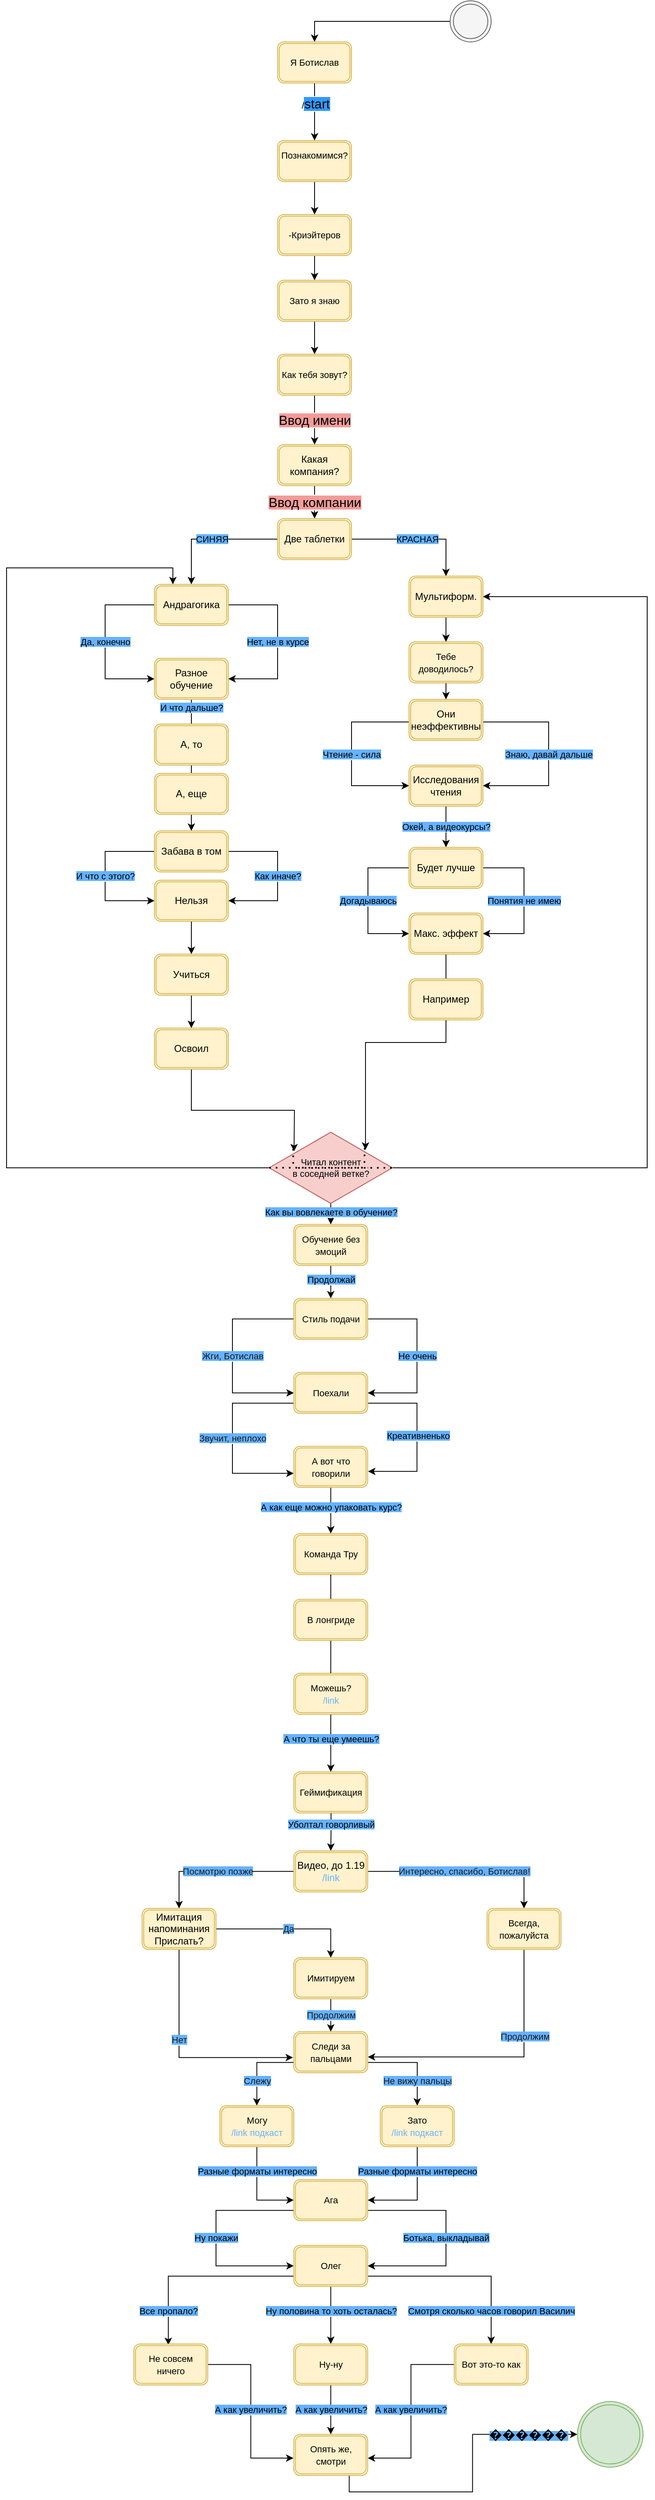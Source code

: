 <mxfile version="15.7.0" type="github" pages="3">
  <diagram name="Page-1" id="58cdce13-f638-feb5-8d6f-7d28b1aa9fa0">
    <mxGraphModel dx="788" dy="464" grid="1" gridSize="10" guides="1" tooltips="1" connect="1" arrows="1" fold="1" page="1" pageScale="1" pageWidth="1169" pageHeight="1654" background="none" math="0" shadow="0">
      <root>
        <mxCell id="0" />
        <mxCell id="1" parent="0" />
        <mxCell id="612WW99lgTVnYOdFdUcp-27" style="edgeStyle=orthogonalEdgeStyle;rounded=0;orthogonalLoop=1;jettySize=auto;html=1;exitX=0;exitY=0.5;exitDx=0;exitDy=0;entryX=0.5;entryY=0;entryDx=0;entryDy=0;labelBackgroundColor=#3399FF;fontSize=16;fontColor=#000000;" edge="1" parent="1" source="DFXu8lkAOwZs848E20Nq-3" target="Q0zyZP1ro8TxpB6vsCEu-1">
          <mxGeometry relative="1" as="geometry" />
        </mxCell>
        <mxCell id="DFXu8lkAOwZs848E20Nq-3" value="" style="ellipse;shape=doubleEllipse;whiteSpace=wrap;html=1;aspect=fixed;fillColor=#f5f5f5;strokeColor=#666666;fontColor=#333333;" parent="1" vertex="1">
          <mxGeometry x="660" y="60" width="50" height="50" as="geometry" />
        </mxCell>
        <mxCell id="DFXu8lkAOwZs848E20Nq-7" value="&lt;span style=&quot;background-color: rgb(241 , 156 , 153)&quot;&gt;Ввод имени&lt;/span&gt;" style="edgeStyle=orthogonalEdgeStyle;rounded=0;orthogonalLoop=1;jettySize=auto;html=1;exitX=0.5;exitY=1;exitDx=0;exitDy=0;entryX=0.5;entryY=0;entryDx=0;entryDy=0;fontSize=16;" parent="1" source="DFXu8lkAOwZs848E20Nq-4" target="DFXu8lkAOwZs848E20Nq-6" edge="1">
          <mxGeometry relative="1" as="geometry" />
        </mxCell>
        <mxCell id="DFXu8lkAOwZs848E20Nq-4" value="&lt;font style=&quot;font-size: 11px&quot;&gt;Как тебя зовут?&lt;br&gt;&lt;/font&gt;" style="shape=ext;double=1;rounded=1;whiteSpace=wrap;html=1;fillColor=#fff2cc;strokeColor=#d6b656;" parent="1" vertex="1">
          <mxGeometry x="450" y="490" width="90" height="50" as="geometry" />
        </mxCell>
        <mxCell id="DFXu8lkAOwZs848E20Nq-9" value="&lt;span style=&quot;background-color: rgb(241 , 156 , 153)&quot;&gt;Ввод компании&lt;/span&gt;" style="edgeStyle=orthogonalEdgeStyle;rounded=0;orthogonalLoop=1;jettySize=auto;html=1;exitX=0.5;exitY=1;exitDx=0;exitDy=0;entryX=0.5;entryY=0;entryDx=0;entryDy=0;fontSize=16;" parent="1" source="DFXu8lkAOwZs848E20Nq-6" target="DFXu8lkAOwZs848E20Nq-8" edge="1">
          <mxGeometry relative="1" as="geometry" />
        </mxCell>
        <mxCell id="DFXu8lkAOwZs848E20Nq-6" value="Какая компания?" style="shape=ext;double=1;rounded=1;whiteSpace=wrap;html=1;fillColor=#fff2cc;strokeColor=#d6b656;" parent="1" vertex="1">
          <mxGeometry x="450" y="600" width="90" height="50" as="geometry" />
        </mxCell>
        <mxCell id="DFXu8lkAOwZs848E20Nq-12" value="&lt;span style=&quot;background-color: rgb(102 , 178 , 255)&quot;&gt;СИНЯЯ&lt;/span&gt;" style="edgeStyle=orthogonalEdgeStyle;rounded=0;orthogonalLoop=1;jettySize=auto;html=1;exitX=0;exitY=0.5;exitDx=0;exitDy=0;entryX=0.5;entryY=0;entryDx=0;entryDy=0;fontSize=11;" parent="1" source="DFXu8lkAOwZs848E20Nq-8" target="DFXu8lkAOwZs848E20Nq-10" edge="1">
          <mxGeometry relative="1" as="geometry" />
        </mxCell>
        <mxCell id="DFXu8lkAOwZs848E20Nq-13" value="&lt;span style=&quot;background-color: rgb(102 , 178 , 255)&quot;&gt;КРАСНАЯ&lt;/span&gt;" style="edgeStyle=orthogonalEdgeStyle;rounded=0;orthogonalLoop=1;jettySize=auto;html=1;exitX=1;exitY=0.5;exitDx=0;exitDy=0;entryX=0.5;entryY=0;entryDx=0;entryDy=0;fontSize=11;" parent="1" source="DFXu8lkAOwZs848E20Nq-8" target="DFXu8lkAOwZs848E20Nq-11" edge="1">
          <mxGeometry relative="1" as="geometry" />
        </mxCell>
        <mxCell id="DFXu8lkAOwZs848E20Nq-8" value="Две таблетки" style="shape=ext;double=1;rounded=1;whiteSpace=wrap;html=1;fillColor=#fff2cc;strokeColor=#d6b656;" parent="1" vertex="1">
          <mxGeometry x="450" y="690" width="90" height="50" as="geometry" />
        </mxCell>
        <mxCell id="DFXu8lkAOwZs848E20Nq-15" value="&lt;span style=&quot;background-color: rgb(102 , 178 , 255)&quot;&gt;Нет, не в курсе&lt;/span&gt;" style="edgeStyle=orthogonalEdgeStyle;rounded=0;orthogonalLoop=1;jettySize=auto;html=1;exitX=1;exitY=0.5;exitDx=0;exitDy=0;entryX=1;entryY=0.5;entryDx=0;entryDy=0;fontSize=11;" parent="1" source="DFXu8lkAOwZs848E20Nq-10" target="DFXu8lkAOwZs848E20Nq-14" edge="1">
          <mxGeometry relative="1" as="geometry">
            <Array as="points">
              <mxPoint x="450" y="795" />
              <mxPoint x="450" y="885" />
            </Array>
          </mxGeometry>
        </mxCell>
        <mxCell id="DFXu8lkAOwZs848E20Nq-17" value="&lt;span style=&quot;background-color: rgb(102 , 178 , 255)&quot;&gt;Да, конечно&lt;/span&gt;" style="edgeStyle=orthogonalEdgeStyle;rounded=0;orthogonalLoop=1;jettySize=auto;html=1;exitX=0;exitY=0.5;exitDx=0;exitDy=0;entryX=0;entryY=0.5;entryDx=0;entryDy=0;fontSize=11;" parent="1" source="DFXu8lkAOwZs848E20Nq-10" target="DFXu8lkAOwZs848E20Nq-14" edge="1">
          <mxGeometry relative="1" as="geometry">
            <Array as="points">
              <mxPoint x="240" y="795" />
              <mxPoint x="240" y="885" />
            </Array>
          </mxGeometry>
        </mxCell>
        <mxCell id="DFXu8lkAOwZs848E20Nq-10" value="Андрагогика" style="shape=ext;double=1;rounded=1;whiteSpace=wrap;html=1;fillColor=#fff2cc;strokeColor=#d6b656;" parent="1" vertex="1">
          <mxGeometry x="300" y="770" width="90" height="50" as="geometry" />
        </mxCell>
        <mxCell id="612WW99lgTVnYOdFdUcp-10" style="edgeStyle=orthogonalEdgeStyle;rounded=0;orthogonalLoop=1;jettySize=auto;html=1;exitX=0.5;exitY=1;exitDx=0;exitDy=0;entryX=0.5;entryY=0;entryDx=0;entryDy=0;labelBackgroundColor=#3399FF;fontSize=16;fontColor=#000000;" edge="1" parent="1" source="DFXu8lkAOwZs848E20Nq-11" target="612WW99lgTVnYOdFdUcp-9">
          <mxGeometry relative="1" as="geometry" />
        </mxCell>
        <mxCell id="DFXu8lkAOwZs848E20Nq-11" value="Мультиформ." style="shape=ext;double=1;rounded=1;whiteSpace=wrap;html=1;fillColor=#fff2cc;strokeColor=#d6b656;" parent="1" vertex="1">
          <mxGeometry x="610" y="760" width="90" height="50" as="geometry" />
        </mxCell>
        <mxCell id="DFXu8lkAOwZs848E20Nq-19" value="&lt;span style=&quot;background-color: rgb(102 , 178 , 255)&quot;&gt;И что дальше?&lt;/span&gt;" style="edgeStyle=orthogonalEdgeStyle;rounded=0;orthogonalLoop=1;jettySize=auto;html=1;exitX=0.5;exitY=1;exitDx=0;exitDy=0;entryX=0.5;entryY=0;entryDx=0;entryDy=0;fontSize=11;" parent="1" source="DFXu8lkAOwZs848E20Nq-14" target="DFXu8lkAOwZs848E20Nq-18" edge="1">
          <mxGeometry x="-0.875" relative="1" as="geometry">
            <mxPoint as="offset" />
          </mxGeometry>
        </mxCell>
        <mxCell id="DFXu8lkAOwZs848E20Nq-14" value="Разное обучение" style="shape=ext;double=1;rounded=1;whiteSpace=wrap;html=1;fillColor=#fff2cc;strokeColor=#d6b656;" parent="1" vertex="1">
          <mxGeometry x="300" y="860" width="90" height="50" as="geometry" />
        </mxCell>
        <mxCell id="DFXu8lkAOwZs848E20Nq-28" value="&lt;span style=&quot;background-color: rgb(102 , 178 , 255)&quot;&gt;Как иначе?&lt;/span&gt;" style="edgeStyle=orthogonalEdgeStyle;rounded=0;orthogonalLoop=1;jettySize=auto;html=1;exitX=1;exitY=0.5;exitDx=0;exitDy=0;entryX=1;entryY=0.5;entryDx=0;entryDy=0;fontSize=11;" parent="1" source="DFXu8lkAOwZs848E20Nq-18" target="DFXu8lkAOwZs848E20Nq-27" edge="1">
          <mxGeometry relative="1" as="geometry">
            <Array as="points">
              <mxPoint x="450" y="1095" />
              <mxPoint x="450" y="1155" />
            </Array>
          </mxGeometry>
        </mxCell>
        <mxCell id="DFXu8lkAOwZs848E20Nq-29" value="&lt;span style=&quot;background-color: rgb(102 , 178 , 255)&quot;&gt;И что с этого?&lt;/span&gt;" style="edgeStyle=orthogonalEdgeStyle;rounded=0;orthogonalLoop=1;jettySize=auto;html=1;exitX=0;exitY=0.5;exitDx=0;exitDy=0;entryX=0;entryY=0.5;entryDx=0;entryDy=0;fontSize=11;" parent="1" source="DFXu8lkAOwZs848E20Nq-18" target="DFXu8lkAOwZs848E20Nq-27" edge="1">
          <mxGeometry relative="1" as="geometry">
            <Array as="points">
              <mxPoint x="240" y="1095" />
              <mxPoint x="240" y="1155" />
            </Array>
          </mxGeometry>
        </mxCell>
        <mxCell id="DFXu8lkAOwZs848E20Nq-18" value="Забава в том" style="shape=ext;double=1;rounded=1;whiteSpace=wrap;html=1;fillColor=#fff2cc;strokeColor=#d6b656;" parent="1" vertex="1">
          <mxGeometry x="300" y="1070" width="90" height="50" as="geometry" />
        </mxCell>
        <mxCell id="DFXu8lkAOwZs848E20Nq-25" value="&lt;span style=&quot;background-color: rgb(102 , 178 , 255)&quot;&gt;Знаю, давай дальше&lt;/span&gt;" style="edgeStyle=orthogonalEdgeStyle;rounded=0;orthogonalLoop=1;jettySize=auto;html=1;exitX=1;exitY=0.75;exitDx=0;exitDy=0;entryX=1;entryY=0.5;entryDx=0;entryDy=0;fontSize=11;" parent="1" target="DFXu8lkAOwZs848E20Nq-24" edge="1">
          <mxGeometry relative="1" as="geometry">
            <Array as="points">
              <mxPoint x="780" y="937" />
              <mxPoint x="780" y="1015" />
            </Array>
            <mxPoint x="700" y="937.5" as="sourcePoint" />
          </mxGeometry>
        </mxCell>
        <mxCell id="DFXu8lkAOwZs848E20Nq-26" value="&lt;span style=&quot;background-color: rgb(102 , 178 , 255)&quot;&gt;Чтение - сила&lt;/span&gt;" style="edgeStyle=orthogonalEdgeStyle;rounded=0;orthogonalLoop=1;jettySize=auto;html=1;exitX=0;exitY=0.75;exitDx=0;exitDy=0;entryX=0;entryY=0.5;entryDx=0;entryDy=0;fontSize=11;" parent="1" target="DFXu8lkAOwZs848E20Nq-24" edge="1">
          <mxGeometry relative="1" as="geometry">
            <Array as="points">
              <mxPoint x="540" y="937" />
              <mxPoint x="540" y="1015" />
            </Array>
            <mxPoint x="610" y="937.5" as="sourcePoint" />
          </mxGeometry>
        </mxCell>
        <mxCell id="DFXu8lkAOwZs848E20Nq-20" value="Они неэффективны" style="shape=ext;double=1;rounded=1;whiteSpace=wrap;html=1;fillColor=#fff2cc;strokeColor=#d6b656;" parent="1" vertex="1">
          <mxGeometry x="610" y="910" width="90" height="50" as="geometry" />
        </mxCell>
        <mxCell id="DFXu8lkAOwZs848E20Nq-32" value="&lt;span style=&quot;background-color: rgb(102 , 178 , 255)&quot;&gt;Окей, а видеокурсы?&lt;/span&gt;" style="edgeStyle=orthogonalEdgeStyle;rounded=0;orthogonalLoop=1;jettySize=auto;html=1;exitX=0.5;exitY=1;exitDx=0;exitDy=0;entryX=0.5;entryY=0;entryDx=0;entryDy=0;fontSize=11;" parent="1" source="DFXu8lkAOwZs848E20Nq-24" target="DFXu8lkAOwZs848E20Nq-31" edge="1">
          <mxGeometry relative="1" as="geometry" />
        </mxCell>
        <mxCell id="DFXu8lkAOwZs848E20Nq-24" value="Исследования&lt;br&gt;чтения" style="shape=ext;double=1;rounded=1;whiteSpace=wrap;html=1;fillColor=#fff2cc;strokeColor=#d6b656;" parent="1" vertex="1">
          <mxGeometry x="610" y="990" width="90" height="50" as="geometry" />
        </mxCell>
        <mxCell id="612WW99lgTVnYOdFdUcp-20" style="edgeStyle=orthogonalEdgeStyle;rounded=0;orthogonalLoop=1;jettySize=auto;html=1;exitX=0.5;exitY=1;exitDx=0;exitDy=0;entryX=0.5;entryY=0;entryDx=0;entryDy=0;labelBackgroundColor=#3399FF;fontSize=16;fontColor=#000000;" edge="1" parent="1" source="DFXu8lkAOwZs848E20Nq-27" target="612WW99lgTVnYOdFdUcp-18">
          <mxGeometry relative="1" as="geometry" />
        </mxCell>
        <mxCell id="DFXu8lkAOwZs848E20Nq-27" value="Нельзя" style="shape=ext;double=1;rounded=1;whiteSpace=wrap;html=1;fillColor=#fff2cc;strokeColor=#d6b656;" parent="1" vertex="1">
          <mxGeometry x="300" y="1130" width="90" height="50" as="geometry" />
        </mxCell>
        <mxCell id="DFXu8lkAOwZs848E20Nq-36" value="&lt;span style=&quot;background-color: rgb(102 , 178 , 255)&quot;&gt;Догадываюсь&lt;/span&gt;" style="edgeStyle=orthogonalEdgeStyle;rounded=0;orthogonalLoop=1;jettySize=auto;html=1;exitX=0;exitY=0.5;exitDx=0;exitDy=0;entryX=0;entryY=0.5;entryDx=0;entryDy=0;fontSize=11;" parent="1" source="DFXu8lkAOwZs848E20Nq-31" target="DFXu8lkAOwZs848E20Nq-35" edge="1">
          <mxGeometry relative="1" as="geometry">
            <Array as="points">
              <mxPoint x="560" y="1115" />
              <mxPoint x="560" y="1195" />
            </Array>
          </mxGeometry>
        </mxCell>
        <mxCell id="DFXu8lkAOwZs848E20Nq-37" value="&lt;span style=&quot;background-color: rgb(102 , 178 , 255)&quot;&gt;Понятия не имею&lt;/span&gt;" style="edgeStyle=orthogonalEdgeStyle;rounded=0;orthogonalLoop=1;jettySize=auto;html=1;exitX=1;exitY=0.5;exitDx=0;exitDy=0;entryX=1;entryY=0.5;entryDx=0;entryDy=0;fontSize=11;" parent="1" source="DFXu8lkAOwZs848E20Nq-31" target="DFXu8lkAOwZs848E20Nq-35" edge="1">
          <mxGeometry relative="1" as="geometry">
            <Array as="points">
              <mxPoint x="750" y="1115" />
              <mxPoint x="750" y="1195" />
            </Array>
          </mxGeometry>
        </mxCell>
        <mxCell id="DFXu8lkAOwZs848E20Nq-31" value="Будет лучше" style="shape=ext;double=1;rounded=1;whiteSpace=wrap;html=1;fillColor=#fff2cc;strokeColor=#d6b656;" parent="1" vertex="1">
          <mxGeometry x="610" y="1090" width="90" height="50" as="geometry" />
        </mxCell>
        <mxCell id="DFXu8lkAOwZs848E20Nq-53" value="&lt;span style=&quot;background-color: rgb(102 , 178 , 255)&quot;&gt;Как вы вовлекаете в обучение?&lt;/span&gt;" style="edgeStyle=orthogonalEdgeStyle;rounded=0;orthogonalLoop=1;jettySize=auto;html=1;entryX=0.5;entryY=0;entryDx=0;entryDy=0;fontSize=11;" parent="1" target="DFXu8lkAOwZs848E20Nq-51" edge="1">
          <mxGeometry relative="1" as="geometry">
            <mxPoint x="514.72" y="1518.9" as="sourcePoint" />
          </mxGeometry>
        </mxCell>
        <mxCell id="612WW99lgTVnYOdFdUcp-24" style="edgeStyle=orthogonalEdgeStyle;rounded=0;orthogonalLoop=1;jettySize=auto;html=1;entryX=1;entryY=0.5;entryDx=0;entryDy=0;labelBackgroundColor=#3399FF;fontSize=16;fontColor=#000000;" edge="1" parent="1" source="DFXu8lkAOwZs848E20Nq-34" target="DFXu8lkAOwZs848E20Nq-11">
          <mxGeometry relative="1" as="geometry">
            <Array as="points">
              <mxPoint x="900" y="1480" />
              <mxPoint x="900" y="785" />
            </Array>
          </mxGeometry>
        </mxCell>
        <mxCell id="612WW99lgTVnYOdFdUcp-25" style="edgeStyle=orthogonalEdgeStyle;rounded=0;orthogonalLoop=1;jettySize=auto;html=1;entryX=0.25;entryY=0;entryDx=0;entryDy=0;labelBackgroundColor=#3399FF;fontSize=16;fontColor=#000000;" edge="1" parent="1" source="DFXu8lkAOwZs848E20Nq-34" target="DFXu8lkAOwZs848E20Nq-10">
          <mxGeometry relative="1" as="geometry">
            <Array as="points">
              <mxPoint x="120" y="1480" />
              <mxPoint x="120" y="750" />
              <mxPoint x="322" y="750" />
            </Array>
          </mxGeometry>
        </mxCell>
        <mxCell id="DFXu8lkAOwZs848E20Nq-34" value="Читал контент&lt;br&gt;в соседней ветке?" style="html=1;whiteSpace=wrap;aspect=fixed;shape=isoRectangle;fontSize=11;fillColor=#f8cecc;strokeColor=#b85450;" parent="1" vertex="1">
          <mxGeometry x="439.72" y="1435" width="150" height="90" as="geometry" />
        </mxCell>
        <mxCell id="612WW99lgTVnYOdFdUcp-23" style="edgeStyle=orthogonalEdgeStyle;rounded=0;orthogonalLoop=1;jettySize=auto;html=1;exitX=0.5;exitY=1;exitDx=0;exitDy=0;entryX=0.782;entryY=0.256;entryDx=0;entryDy=0;entryPerimeter=0;labelBackgroundColor=#3399FF;fontSize=16;fontColor=#000000;" edge="1" parent="1" source="DFXu8lkAOwZs848E20Nq-35" target="DFXu8lkAOwZs848E20Nq-34">
          <mxGeometry relative="1" as="geometry" />
        </mxCell>
        <mxCell id="DFXu8lkAOwZs848E20Nq-35" value="Макс. эффект" style="shape=ext;double=1;rounded=1;whiteSpace=wrap;html=1;fillColor=#fff2cc;strokeColor=#d6b656;" parent="1" vertex="1">
          <mxGeometry x="610" y="1170" width="90" height="50" as="geometry" />
        </mxCell>
        <mxCell id="DFXu8lkAOwZs848E20Nq-43" value="" style="endArrow=none;dashed=1;html=1;dashPattern=1 3;strokeWidth=2;rounded=0;fontSize=11;exitX=-0.003;exitY=0.496;exitDx=0;exitDy=0;exitPerimeter=0;entryX=0.8;entryY=0.496;entryDx=0;entryDy=0;entryPerimeter=0;" parent="1" edge="1">
          <mxGeometry width="50" height="50" relative="1" as="geometry">
            <mxPoint x="439.72" y="1479.83" as="sourcePoint" />
            <mxPoint x="560.17" y="1479.83" as="targetPoint" />
          </mxGeometry>
        </mxCell>
        <mxCell id="DFXu8lkAOwZs848E20Nq-44" value="" style="endArrow=none;dashed=1;html=1;dashPattern=1 3;strokeWidth=2;rounded=0;fontSize=11;entryX=0.775;entryY=0.29;entryDx=0;entryDy=0;entryPerimeter=0;" parent="1" edge="1">
          <mxGeometry width="50" height="50" relative="1" as="geometry">
            <mxPoint x="555.72" y="1473.9" as="sourcePoint" />
            <mxPoint x="555.97" y="1455" as="targetPoint" />
          </mxGeometry>
        </mxCell>
        <mxCell id="DFXu8lkAOwZs848E20Nq-45" value="" style="endArrow=none;dashed=1;html=1;dashPattern=1 3;strokeWidth=2;rounded=0;fontSize=11;" parent="1" edge="1">
          <mxGeometry width="50" height="50" relative="1" as="geometry">
            <mxPoint x="589" y="1480" as="sourcePoint" />
            <mxPoint x="471.2" y="1480.18" as="targetPoint" />
          </mxGeometry>
        </mxCell>
        <mxCell id="DFXu8lkAOwZs848E20Nq-46" value="" style="endArrow=none;dashed=1;html=1;dashPattern=1 3;strokeWidth=2;rounded=0;fontSize=11;" parent="1" edge="1">
          <mxGeometry width="50" height="50" relative="1" as="geometry">
            <mxPoint x="469" y="1475" as="sourcePoint" />
            <mxPoint x="469" y="1457" as="targetPoint" />
          </mxGeometry>
        </mxCell>
        <mxCell id="DFXu8lkAOwZs848E20Nq-56" style="edgeStyle=orthogonalEdgeStyle;rounded=0;orthogonalLoop=1;jettySize=auto;html=1;exitX=0.5;exitY=1;exitDx=0;exitDy=0;entryX=0.5;entryY=0;entryDx=0;entryDy=0;fontSize=11;" parent="1" source="DFXu8lkAOwZs848E20Nq-51" target="DFXu8lkAOwZs848E20Nq-55" edge="1">
          <mxGeometry relative="1" as="geometry" />
        </mxCell>
        <mxCell id="DFXu8lkAOwZs848E20Nq-57" value="&lt;span style=&quot;background-color: rgb(102 , 178 , 255)&quot;&gt;Продолжай&lt;/span&gt;" style="edgeLabel;html=1;align=center;verticalAlign=middle;resizable=0;points=[];fontSize=11;" parent="DFXu8lkAOwZs848E20Nq-56" vertex="1" connectable="0">
          <mxGeometry x="-0.142" relative="1" as="geometry">
            <mxPoint as="offset" />
          </mxGeometry>
        </mxCell>
        <mxCell id="DFXu8lkAOwZs848E20Nq-51" value="&lt;span style=&quot;font-size: 11px&quot;&gt;Обучение без&lt;br&gt;эмоций&lt;br&gt;&lt;/span&gt;" style="shape=ext;double=1;rounded=1;whiteSpace=wrap;html=1;fillColor=#fff2cc;strokeColor=#d6b656;" parent="1" vertex="1">
          <mxGeometry x="469.72" y="1548.9" width="90" height="50" as="geometry" />
        </mxCell>
        <mxCell id="DFXu8lkAOwZs848E20Nq-61" value="&lt;span style=&quot;background-color: rgb(102 , 178 , 255)&quot;&gt;Не очень&lt;/span&gt;" style="edgeStyle=orthogonalEdgeStyle;rounded=0;orthogonalLoop=1;jettySize=auto;html=1;exitX=1;exitY=0.5;exitDx=0;exitDy=0;entryX=1;entryY=0.5;entryDx=0;entryDy=0;fontSize=11;" parent="1" source="DFXu8lkAOwZs848E20Nq-55" target="DFXu8lkAOwZs848E20Nq-58" edge="1">
          <mxGeometry relative="1" as="geometry">
            <Array as="points">
              <mxPoint x="619.72" y="1663.9" />
              <mxPoint x="619.72" y="1753.9" />
            </Array>
          </mxGeometry>
        </mxCell>
        <mxCell id="DFXu8lkAOwZs848E20Nq-97" value="&lt;span style=&quot;background-color: rgb(102 , 178 , 255)&quot;&gt;Жги, Ботислав&lt;/span&gt;" style="edgeStyle=orthogonalEdgeStyle;rounded=0;orthogonalLoop=1;jettySize=auto;html=1;exitX=0;exitY=0.5;exitDx=0;exitDy=0;entryX=0;entryY=0.5;entryDx=0;entryDy=0;fontSize=11;fontColor=#1A1A1A;" parent="1" source="DFXu8lkAOwZs848E20Nq-55" target="DFXu8lkAOwZs848E20Nq-58" edge="1">
          <mxGeometry relative="1" as="geometry">
            <Array as="points">
              <mxPoint x="395" y="1664" />
              <mxPoint x="395" y="1754" />
            </Array>
          </mxGeometry>
        </mxCell>
        <mxCell id="DFXu8lkAOwZs848E20Nq-55" value="&lt;span style=&quot;font-size: 11px&quot;&gt;Стиль подачи&lt;/span&gt;" style="shape=ext;double=1;rounded=1;whiteSpace=wrap;html=1;fillColor=#fff2cc;strokeColor=#d6b656;" parent="1" vertex="1">
          <mxGeometry x="469.72" y="1638.9" width="90" height="50" as="geometry" />
        </mxCell>
        <mxCell id="DFXu8lkAOwZs848E20Nq-64" style="edgeStyle=orthogonalEdgeStyle;rounded=0;orthogonalLoop=1;jettySize=auto;html=1;exitX=1;exitY=0.75;exitDx=0;exitDy=0;entryX=1.004;entryY=0.61;entryDx=0;entryDy=0;entryPerimeter=0;fontSize=11;" parent="1" source="DFXu8lkAOwZs848E20Nq-58" target="DFXu8lkAOwZs848E20Nq-62" edge="1">
          <mxGeometry relative="1" as="geometry">
            <Array as="points">
              <mxPoint x="619.72" y="1766.9" />
              <mxPoint x="619.72" y="1849.9" />
            </Array>
          </mxGeometry>
        </mxCell>
        <mxCell id="DFXu8lkAOwZs848E20Nq-65" value="&lt;span style=&quot;background-color: rgb(102 , 178 , 255)&quot;&gt;Креативненько&lt;/span&gt;" style="edgeLabel;html=1;align=center;verticalAlign=middle;resizable=0;points=[];fontSize=11;" parent="DFXu8lkAOwZs848E20Nq-64" vertex="1" connectable="0">
          <mxGeometry x="-0.025" y="1" relative="1" as="geometry">
            <mxPoint as="offset" />
          </mxGeometry>
        </mxCell>
        <mxCell id="DFXu8lkAOwZs848E20Nq-99" value="&lt;span style=&quot;background-color: rgb(102 , 178 , 255)&quot;&gt;Звучит, неплохо&lt;/span&gt;" style="edgeStyle=orthogonalEdgeStyle;rounded=0;orthogonalLoop=1;jettySize=auto;html=1;exitX=0;exitY=0.75;exitDx=0;exitDy=0;entryX=-0.002;entryY=0.658;entryDx=0;entryDy=0;entryPerimeter=0;fontSize=11;fontColor=#1A1A1A;" parent="1" source="DFXu8lkAOwZs848E20Nq-58" target="DFXu8lkAOwZs848E20Nq-62" edge="1">
          <mxGeometry relative="1" as="geometry">
            <Array as="points">
              <mxPoint x="395" y="1766" />
              <mxPoint x="395" y="1852" />
            </Array>
          </mxGeometry>
        </mxCell>
        <mxCell id="DFXu8lkAOwZs848E20Nq-58" value="&lt;span style=&quot;font-size: 11px&quot;&gt;Поехали&lt;/span&gt;" style="shape=ext;double=1;rounded=1;whiteSpace=wrap;html=1;fillColor=#fff2cc;strokeColor=#d6b656;" parent="1" vertex="1">
          <mxGeometry x="469.72" y="1728.9" width="90" height="50" as="geometry" />
        </mxCell>
        <mxCell id="DFXu8lkAOwZs848E20Nq-68" style="edgeStyle=orthogonalEdgeStyle;rounded=0;orthogonalLoop=1;jettySize=auto;html=1;exitX=0.5;exitY=1;exitDx=0;exitDy=0;entryX=0.5;entryY=0;entryDx=0;entryDy=0;fontSize=11;" parent="1" source="DFXu8lkAOwZs848E20Nq-62" target="DFXu8lkAOwZs848E20Nq-67" edge="1">
          <mxGeometry relative="1" as="geometry" />
        </mxCell>
        <mxCell id="DFXu8lkAOwZs848E20Nq-69" value="&lt;span style=&quot;background-color: rgb(102 , 178 , 255)&quot;&gt;А как еще можно упаковать курс?&lt;/span&gt;" style="edgeLabel;html=1;align=center;verticalAlign=middle;resizable=0;points=[];fontSize=11;" parent="DFXu8lkAOwZs848E20Nq-68" vertex="1" connectable="0">
          <mxGeometry x="-0.142" relative="1" as="geometry">
            <mxPoint as="offset" />
          </mxGeometry>
        </mxCell>
        <mxCell id="DFXu8lkAOwZs848E20Nq-62" value="&lt;span style=&quot;font-size: 11px&quot;&gt;А вот что говорили&lt;/span&gt;" style="shape=ext;double=1;rounded=1;whiteSpace=wrap;html=1;fillColor=#fff2cc;strokeColor=#d6b656;" parent="1" vertex="1">
          <mxGeometry x="469.72" y="1818.9" width="90" height="50" as="geometry" />
        </mxCell>
        <mxCell id="DFXu8lkAOwZs848E20Nq-71" value="&lt;font color=&quot;#000000&quot; style=&quot;background-color: rgb(102 , 178 , 255)&quot;&gt;А что ты еще умеешь?&lt;/font&gt;" style="edgeStyle=orthogonalEdgeStyle;rounded=0;orthogonalLoop=1;jettySize=auto;html=1;exitX=0.5;exitY=1;exitDx=0;exitDy=0;entryX=0.5;entryY=0;entryDx=0;entryDy=0;fontSize=11;fontColor=#3399FF;startArrow=none;" parent="1" source="612WW99lgTVnYOdFdUcp-12" target="DFXu8lkAOwZs848E20Nq-70" edge="1">
          <mxGeometry x="-0.143" relative="1" as="geometry">
            <Array as="points">
              <mxPoint x="515" y="2165" />
              <mxPoint x="515" y="2165" />
            </Array>
            <mxPoint as="offset" />
          </mxGeometry>
        </mxCell>
        <mxCell id="DFXu8lkAOwZs848E20Nq-67" value="&lt;span style=&quot;font-size: 11px&quot;&gt;Команда Тру&lt;br&gt;&lt;/span&gt;" style="shape=ext;double=1;rounded=1;whiteSpace=wrap;html=1;fillColor=#fff2cc;strokeColor=#d6b656;" parent="1" vertex="1">
          <mxGeometry x="469.72" y="1925" width="90" height="50" as="geometry" />
        </mxCell>
        <mxCell id="DFXu8lkAOwZs848E20Nq-73" value="&lt;span style=&quot;background-color: rgb(102 , 178 , 255)&quot;&gt;Уболтал говорливый&lt;/span&gt;" style="edgeStyle=orthogonalEdgeStyle;rounded=0;orthogonalLoop=1;jettySize=auto;html=1;exitX=0.5;exitY=1;exitDx=0;exitDy=0;entryX=0.5;entryY=0;entryDx=0;entryDy=0;fontSize=11;fontColor=#000000;" parent="1" target="DFXu8lkAOwZs848E20Nq-72" edge="1">
          <mxGeometry relative="1" as="geometry">
            <mxPoint x="514.72" y="2245" as="sourcePoint" />
          </mxGeometry>
        </mxCell>
        <mxCell id="DFXu8lkAOwZs848E20Nq-70" value="&lt;span style=&quot;font-size: 11px&quot;&gt;Геймификация&lt;/span&gt;" style="shape=ext;double=1;rounded=1;whiteSpace=wrap;html=1;fillColor=#fff2cc;strokeColor=#d6b656;" parent="1" vertex="1">
          <mxGeometry x="469.72" y="2215" width="90" height="50" as="geometry" />
        </mxCell>
        <mxCell id="DFXu8lkAOwZs848E20Nq-82" value="&lt;span style=&quot;background-color: rgb(102 , 178 , 255)&quot;&gt;Интересно, спасибо, Ботислав!&lt;/span&gt;" style="edgeStyle=orthogonalEdgeStyle;rounded=0;orthogonalLoop=1;jettySize=auto;html=1;exitX=1;exitY=0.5;exitDx=0;exitDy=0;entryX=0.5;entryY=0;entryDx=0;entryDy=0;fontSize=11;fontColor=#1A1A1A;" parent="1" source="DFXu8lkAOwZs848E20Nq-72" target="DFXu8lkAOwZs848E20Nq-81" edge="1">
          <mxGeometry relative="1" as="geometry" />
        </mxCell>
        <mxCell id="DFXu8lkAOwZs848E20Nq-89" value="&lt;span style=&quot;background-color: rgb(102 , 178 , 255)&quot;&gt;Посмотрю позже&lt;/span&gt;" style="edgeStyle=orthogonalEdgeStyle;rounded=0;orthogonalLoop=1;jettySize=auto;html=1;exitX=0;exitY=0.5;exitDx=0;exitDy=0;entryX=0.5;entryY=0;entryDx=0;entryDy=0;fontSize=11;fontColor=#1A1A1A;" parent="1" source="DFXu8lkAOwZs848E20Nq-72" target="DFXu8lkAOwZs848E20Nq-75" edge="1">
          <mxGeometry relative="1" as="geometry" />
        </mxCell>
        <mxCell id="DFXu8lkAOwZs848E20Nq-72" value="Видео, до 1.19&lt;br&gt;&lt;font color=&quot;#66b2ff&quot;&gt;/link&lt;/font&gt;" style="shape=ext;double=1;rounded=1;whiteSpace=wrap;html=1;fillColor=#fff2cc;strokeColor=#d6b656;" parent="1" vertex="1">
          <mxGeometry x="469.72" y="2311.1" width="90" height="50" as="geometry" />
        </mxCell>
        <mxCell id="DFXu8lkAOwZs848E20Nq-92" value="&lt;span style=&quot;background-color: rgb(102 , 178 , 255)&quot;&gt;Да&lt;/span&gt;" style="edgeStyle=orthogonalEdgeStyle;rounded=0;orthogonalLoop=1;jettySize=auto;html=1;exitX=1;exitY=0.5;exitDx=0;exitDy=0;entryX=0.5;entryY=0;entryDx=0;entryDy=0;fontSize=11;fontColor=#1A1A1A;" parent="1" source="DFXu8lkAOwZs848E20Nq-75" target="DFXu8lkAOwZs848E20Nq-77" edge="1">
          <mxGeometry relative="1" as="geometry" />
        </mxCell>
        <mxCell id="DFXu8lkAOwZs848E20Nq-94" value="&lt;span style=&quot;background-color: rgb(102 , 178 , 255)&quot;&gt;Нет&lt;/span&gt;" style="edgeStyle=orthogonalEdgeStyle;rounded=0;orthogonalLoop=1;jettySize=auto;html=1;exitX=0.5;exitY=1;exitDx=0;exitDy=0;entryX=-0.011;entryY=0.63;entryDx=0;entryDy=0;entryPerimeter=0;fontSize=11;fontColor=#1A1A1A;" parent="1" source="DFXu8lkAOwZs848E20Nq-75" target="DFXu8lkAOwZs848E20Nq-91" edge="1">
          <mxGeometry x="-0.186" relative="1" as="geometry">
            <mxPoint as="offset" />
          </mxGeometry>
        </mxCell>
        <mxCell id="DFXu8lkAOwZs848E20Nq-75" value="Имитация напоминания&lt;br&gt;Прислать?" style="shape=ext;double=1;rounded=1;whiteSpace=wrap;html=1;fillColor=#fff2cc;strokeColor=#d6b656;" parent="1" vertex="1">
          <mxGeometry x="285" y="2381.1" width="90" height="50" as="geometry" />
        </mxCell>
        <mxCell id="DFXu8lkAOwZs848E20Nq-96" value="&lt;span style=&quot;background-color: rgb(102 , 178 , 255)&quot;&gt;Продолжим&lt;/span&gt;" style="edgeStyle=orthogonalEdgeStyle;rounded=0;orthogonalLoop=1;jettySize=auto;html=1;exitX=0.5;exitY=1;exitDx=0;exitDy=0;entryX=0.5;entryY=0;entryDx=0;entryDy=0;fontSize=11;fontColor=#1A1A1A;" parent="1" source="DFXu8lkAOwZs848E20Nq-77" target="DFXu8lkAOwZs848E20Nq-91" edge="1">
          <mxGeometry relative="1" as="geometry" />
        </mxCell>
        <mxCell id="DFXu8lkAOwZs848E20Nq-77" value="&lt;span style=&quot;font-size: 11px&quot;&gt;Имитируем&lt;/span&gt;" style="shape=ext;double=1;rounded=1;whiteSpace=wrap;html=1;fillColor=#fff2cc;strokeColor=#d6b656;" parent="1" vertex="1">
          <mxGeometry x="469.72" y="2441.1" width="90" height="50" as="geometry" />
        </mxCell>
        <mxCell id="DFXu8lkAOwZs848E20Nq-93" style="edgeStyle=orthogonalEdgeStyle;rounded=0;orthogonalLoop=1;jettySize=auto;html=1;exitX=0.5;exitY=1;exitDx=0;exitDy=0;entryX=1.001;entryY=0.616;entryDx=0;entryDy=0;entryPerimeter=0;fontSize=11;fontColor=#1A1A1A;" parent="1" source="DFXu8lkAOwZs848E20Nq-81" target="DFXu8lkAOwZs848E20Nq-91" edge="1">
          <mxGeometry relative="1" as="geometry" />
        </mxCell>
        <mxCell id="DFXu8lkAOwZs848E20Nq-95" value="&lt;span style=&quot;background-color: rgb(102 , 178 , 255)&quot;&gt;Продолжим&lt;/span&gt;" style="edgeLabel;html=1;align=center;verticalAlign=middle;resizable=0;points=[];fontSize=11;fontColor=#1A1A1A;" parent="DFXu8lkAOwZs848E20Nq-93" vertex="1" connectable="0">
          <mxGeometry x="-0.341" y="1" relative="1" as="geometry">
            <mxPoint as="offset" />
          </mxGeometry>
        </mxCell>
        <mxCell id="DFXu8lkAOwZs848E20Nq-81" value="&lt;span style=&quot;font-size: 11px&quot;&gt;Всегда, пожалуйста&lt;/span&gt;" style="shape=ext;double=1;rounded=1;whiteSpace=wrap;html=1;fillColor=#fff2cc;strokeColor=#d6b656;" parent="1" vertex="1">
          <mxGeometry x="705" y="2381.1" width="90" height="50" as="geometry" />
        </mxCell>
        <mxCell id="DFXu8lkAOwZs848E20Nq-106" value="&lt;span style=&quot;background-color: rgb(102 , 178 , 255)&quot;&gt;Не вижу пальцы&lt;/span&gt;" style="edgeStyle=orthogonalEdgeStyle;rounded=0;orthogonalLoop=1;jettySize=auto;html=1;exitX=1;exitY=0.75;exitDx=0;exitDy=0;entryX=0.5;entryY=0;entryDx=0;entryDy=0;fontSize=11;fontColor=#1A1A1A;" parent="1" source="DFXu8lkAOwZs848E20Nq-91" target="DFXu8lkAOwZs848E20Nq-105" edge="1">
          <mxGeometry x="0.468" relative="1" as="geometry">
            <mxPoint as="offset" />
          </mxGeometry>
        </mxCell>
        <mxCell id="DFXu8lkAOwZs848E20Nq-107" value="&lt;span style=&quot;background-color: rgb(102 , 178 , 255)&quot;&gt;Слежу&lt;/span&gt;" style="edgeStyle=orthogonalEdgeStyle;rounded=0;orthogonalLoop=1;jettySize=auto;html=1;exitX=0;exitY=0.75;exitDx=0;exitDy=0;entryX=0.5;entryY=0;entryDx=0;entryDy=0;fontSize=11;fontColor=#1A1A1A;" parent="1" source="DFXu8lkAOwZs848E20Nq-91" target="DFXu8lkAOwZs848E20Nq-100" edge="1">
          <mxGeometry x="0.385" relative="1" as="geometry">
            <mxPoint as="offset" />
          </mxGeometry>
        </mxCell>
        <mxCell id="DFXu8lkAOwZs848E20Nq-91" value="&lt;span style=&quot;font-size: 11px&quot;&gt;Следи за пальцами&lt;/span&gt;" style="shape=ext;double=1;rounded=1;whiteSpace=wrap;html=1;fillColor=#fff2cc;strokeColor=#d6b656;" parent="1" vertex="1">
          <mxGeometry x="469.72" y="2531.1" width="90" height="50" as="geometry" />
        </mxCell>
        <mxCell id="DFXu8lkAOwZs848E20Nq-110" style="edgeStyle=orthogonalEdgeStyle;rounded=0;orthogonalLoop=1;jettySize=auto;html=1;exitX=0.5;exitY=1;exitDx=0;exitDy=0;entryX=0;entryY=0.5;entryDx=0;entryDy=0;fontSize=11;fontColor=#000000;" parent="1" source="DFXu8lkAOwZs848E20Nq-100" target="DFXu8lkAOwZs848E20Nq-108" edge="1">
          <mxGeometry relative="1" as="geometry" />
        </mxCell>
        <mxCell id="DFXu8lkAOwZs848E20Nq-111" value="&lt;span style=&quot;background-color: rgb(102 , 178 , 255)&quot;&gt;Разные форматы интересно&lt;/span&gt;" style="edgeLabel;html=1;align=center;verticalAlign=middle;resizable=0;points=[];fontSize=11;fontColor=#000000;" parent="DFXu8lkAOwZs848E20Nq-110" vertex="1" connectable="0">
          <mxGeometry x="0.011" y="1" relative="1" as="geometry">
            <mxPoint x="-1" y="-26" as="offset" />
          </mxGeometry>
        </mxCell>
        <mxCell id="DFXu8lkAOwZs848E20Nq-100" value="&lt;span style=&quot;font-size: 11px&quot;&gt;Могу&lt;br&gt;&lt;font color=&quot;#66b2ff&quot;&gt;/link подкаст&lt;/font&gt;&lt;br&gt;&lt;/span&gt;" style="shape=ext;double=1;rounded=1;whiteSpace=wrap;html=1;fillColor=#fff2cc;strokeColor=#d6b656;" parent="1" vertex="1">
          <mxGeometry x="379.72" y="2621.1" width="90" height="50" as="geometry" />
        </mxCell>
        <mxCell id="DFXu8lkAOwZs848E20Nq-109" value="&lt;font color=&quot;#000000&quot; style=&quot;background-color: rgb(102 , 178 , 255)&quot;&gt;Разные форматы интересно&lt;/font&gt;" style="edgeStyle=orthogonalEdgeStyle;rounded=0;orthogonalLoop=1;jettySize=auto;html=1;exitX=0.5;exitY=1;exitDx=0;exitDy=0;entryX=1;entryY=0.5;entryDx=0;entryDy=0;fontSize=11;fontColor=#66B2FF;" parent="1" source="DFXu8lkAOwZs848E20Nq-105" target="DFXu8lkAOwZs848E20Nq-108" edge="1">
          <mxGeometry x="-0.521" relative="1" as="geometry">
            <mxPoint as="offset" />
          </mxGeometry>
        </mxCell>
        <mxCell id="DFXu8lkAOwZs848E20Nq-105" value="&lt;font style=&quot;font-size: 11px&quot;&gt;Зато&lt;br&gt;&lt;font color=&quot;#66b2ff&quot;&gt;/link подкаст&lt;/font&gt;&lt;br&gt;&lt;/font&gt;" style="shape=ext;double=1;rounded=1;whiteSpace=wrap;html=1;fillColor=#fff2cc;strokeColor=#d6b656;" parent="1" vertex="1">
          <mxGeometry x="575" y="2621.1" width="90" height="50" as="geometry" />
        </mxCell>
        <mxCell id="DFXu8lkAOwZs848E20Nq-116" value="&lt;span style=&quot;background-color: rgb(102 , 178 , 255)&quot;&gt;Ну покажи&lt;/span&gt;" style="edgeStyle=orthogonalEdgeStyle;rounded=0;orthogonalLoop=1;jettySize=auto;html=1;exitX=0;exitY=0.75;exitDx=0;exitDy=0;entryX=0;entryY=0.5;entryDx=0;entryDy=0;fontSize=11;fontColor=#000000;" parent="1" source="DFXu8lkAOwZs848E20Nq-108" target="DFXu8lkAOwZs848E20Nq-112" edge="1">
          <mxGeometry relative="1" as="geometry">
            <Array as="points">
              <mxPoint x="375" y="2749.1" />
              <mxPoint x="375" y="2816.1" />
            </Array>
          </mxGeometry>
        </mxCell>
        <mxCell id="DFXu8lkAOwZs848E20Nq-117" value="&lt;span style=&quot;background-color: rgb(102 , 178 , 255)&quot;&gt;Ботька, выкладывай&lt;/span&gt;" style="edgeStyle=orthogonalEdgeStyle;rounded=0;orthogonalLoop=1;jettySize=auto;html=1;exitX=1;exitY=0.75;exitDx=0;exitDy=0;entryX=1;entryY=0.5;entryDx=0;entryDy=0;fontSize=11;fontColor=#000000;" parent="1" source="DFXu8lkAOwZs848E20Nq-108" target="DFXu8lkAOwZs848E20Nq-112" edge="1">
          <mxGeometry relative="1" as="geometry">
            <Array as="points">
              <mxPoint x="655" y="2749.1" />
              <mxPoint x="655" y="2816.1" />
            </Array>
          </mxGeometry>
        </mxCell>
        <mxCell id="DFXu8lkAOwZs848E20Nq-108" value="&lt;span style=&quot;font-size: 11px&quot;&gt;Ага&lt;/span&gt;" style="shape=ext;double=1;rounded=1;whiteSpace=wrap;html=1;fillColor=#fff2cc;strokeColor=#d6b656;" parent="1" vertex="1">
          <mxGeometry x="469.72" y="2711.1" width="90" height="50" as="geometry" />
        </mxCell>
        <mxCell id="DFXu8lkAOwZs848E20Nq-121" value="&lt;span style=&quot;background-color: rgb(102 , 178 , 255)&quot;&gt;Ну половина то хоть осталась?&lt;/span&gt;" style="edgeStyle=orthogonalEdgeStyle;rounded=0;orthogonalLoop=1;jettySize=auto;html=1;exitX=0.5;exitY=1;exitDx=0;exitDy=0;entryX=0.5;entryY=0;entryDx=0;entryDy=0;fontSize=11;fontColor=#000000;" parent="1" source="DFXu8lkAOwZs848E20Nq-112" target="DFXu8lkAOwZs848E20Nq-119" edge="1">
          <mxGeometry x="-0.143" relative="1" as="geometry">
            <mxPoint as="offset" />
          </mxGeometry>
        </mxCell>
        <mxCell id="DFXu8lkAOwZs848E20Nq-122" value="&lt;span style=&quot;background-color: rgb(102 , 178 , 255)&quot;&gt;Все пропало?&lt;/span&gt;" style="edgeStyle=orthogonalEdgeStyle;rounded=0;orthogonalLoop=1;jettySize=auto;html=1;exitX=0;exitY=0.75;exitDx=0;exitDy=0;entryX=0.466;entryY=0.027;entryDx=0;entryDy=0;entryPerimeter=0;fontSize=11;fontColor=#000000;" parent="1" source="DFXu8lkAOwZs848E20Nq-112" target="DFXu8lkAOwZs848E20Nq-118" edge="1">
          <mxGeometry x="0.65" relative="1" as="geometry">
            <mxPoint as="offset" />
          </mxGeometry>
        </mxCell>
        <mxCell id="DFXu8lkAOwZs848E20Nq-123" value="&lt;span style=&quot;background-color: rgb(102 , 178 , 255)&quot;&gt;Смотря сколько часов говорил Василич&lt;/span&gt;" style="edgeStyle=orthogonalEdgeStyle;rounded=0;orthogonalLoop=1;jettySize=auto;html=1;exitX=1;exitY=0.75;exitDx=0;exitDy=0;entryX=0.5;entryY=0;entryDx=0;entryDy=0;fontSize=11;fontColor=#000000;" parent="1" source="DFXu8lkAOwZs848E20Nq-112" target="DFXu8lkAOwZs848E20Nq-120" edge="1">
          <mxGeometry x="0.656" relative="1" as="geometry">
            <mxPoint as="offset" />
          </mxGeometry>
        </mxCell>
        <mxCell id="DFXu8lkAOwZs848E20Nq-112" value="&lt;span style=&quot;font-size: 11px&quot;&gt;Олег&lt;/span&gt;" style="shape=ext;double=1;rounded=1;whiteSpace=wrap;html=1;fillColor=#fff2cc;strokeColor=#d6b656;" parent="1" vertex="1">
          <mxGeometry x="469.72" y="2791.1" width="90" height="50" as="geometry" />
        </mxCell>
        <mxCell id="DFXu8lkAOwZs848E20Nq-126" value="&lt;span style=&quot;background-color: rgb(102 , 178 , 255)&quot;&gt;А как увеличить?&lt;/span&gt;" style="edgeStyle=orthogonalEdgeStyle;rounded=0;orthogonalLoop=1;jettySize=auto;html=1;entryX=-0.005;entryY=0.579;entryDx=0;entryDy=0;entryPerimeter=0;fontSize=11;fontColor=#000000;" parent="1" source="DFXu8lkAOwZs848E20Nq-118" target="DFXu8lkAOwZs848E20Nq-124" edge="1">
          <mxGeometry x="-0.017" relative="1" as="geometry">
            <mxPoint as="offset" />
          </mxGeometry>
        </mxCell>
        <mxCell id="DFXu8lkAOwZs848E20Nq-118" value="&lt;span style=&quot;font-size: 11px&quot;&gt;Не совсем ничего&lt;/span&gt;" style="shape=ext;double=1;rounded=1;whiteSpace=wrap;html=1;fillColor=#fff2cc;strokeColor=#d6b656;" parent="1" vertex="1">
          <mxGeometry x="275" y="2911.1" width="90" height="50" as="geometry" />
        </mxCell>
        <mxCell id="DFXu8lkAOwZs848E20Nq-125" value="&lt;span style=&quot;background-color: rgb(102 , 178 , 255)&quot;&gt;А как увеличить?&lt;/span&gt;" style="edgeStyle=orthogonalEdgeStyle;rounded=0;orthogonalLoop=1;jettySize=auto;html=1;exitX=0.5;exitY=1;exitDx=0;exitDy=0;entryX=0.5;entryY=0;entryDx=0;entryDy=0;fontSize=11;fontColor=#000000;" parent="1" source="DFXu8lkAOwZs848E20Nq-119" target="DFXu8lkAOwZs848E20Nq-124" edge="1">
          <mxGeometry relative="1" as="geometry" />
        </mxCell>
        <mxCell id="DFXu8lkAOwZs848E20Nq-119" value="&lt;span style=&quot;font-size: 11px&quot;&gt;Ну-ну&lt;/span&gt;" style="shape=ext;double=1;rounded=1;whiteSpace=wrap;html=1;fillColor=#fff2cc;strokeColor=#d6b656;" parent="1" vertex="1">
          <mxGeometry x="469.72" y="2911.1" width="90" height="50" as="geometry" />
        </mxCell>
        <mxCell id="DFXu8lkAOwZs848E20Nq-127" value="&lt;span style=&quot;background-color: rgb(102 , 178 , 255)&quot;&gt;А как увеличить?&lt;/span&gt;" style="edgeStyle=orthogonalEdgeStyle;rounded=0;orthogonalLoop=1;jettySize=auto;html=1;exitX=0;exitY=0.5;exitDx=0;exitDy=0;entryX=1;entryY=0.579;entryDx=0;entryDy=0;entryPerimeter=0;fontSize=11;fontColor=#000000;" parent="1" source="DFXu8lkAOwZs848E20Nq-120" target="DFXu8lkAOwZs848E20Nq-124" edge="1">
          <mxGeometry x="-0.018" relative="1" as="geometry">
            <mxPoint as="offset" />
          </mxGeometry>
        </mxCell>
        <mxCell id="DFXu8lkAOwZs848E20Nq-120" value="&lt;span style=&quot;font-size: 11px&quot;&gt;Вот это-то как&lt;/span&gt;" style="shape=ext;double=1;rounded=1;whiteSpace=wrap;html=1;fillColor=#fff2cc;strokeColor=#d6b656;" parent="1" vertex="1">
          <mxGeometry x="665" y="2911.1" width="90" height="50" as="geometry" />
        </mxCell>
        <mxCell id="DFXu8lkAOwZs848E20Nq-128" value="&lt;span style=&quot;font-family: &amp;#34;arial&amp;#34; ; background-color: rgb(102 , 178 , 255)&quot;&gt;&lt;font style=&quot;font-size: 16px&quot;&gt;������&lt;/font&gt;&lt;/span&gt;" style="edgeStyle=orthogonalEdgeStyle;rounded=0;orthogonalLoop=1;jettySize=auto;html=1;exitX=0.75;exitY=1;exitDx=0;exitDy=0;fontSize=11;fontColor=#000000;" parent="1" source="DFXu8lkAOwZs848E20Nq-124" target="DFXu8lkAOwZs848E20Nq-129" edge="1">
          <mxGeometry x="0.674" relative="1" as="geometry">
            <mxPoint x="855" y="3021.1" as="targetPoint" />
            <mxPoint as="offset" />
          </mxGeometry>
        </mxCell>
        <mxCell id="DFXu8lkAOwZs848E20Nq-124" value="&lt;span style=&quot;font-size: 11px&quot;&gt;Опять же,&lt;br&gt;смотри&lt;br&gt;&lt;/span&gt;" style="shape=ext;double=1;rounded=1;whiteSpace=wrap;html=1;fillColor=#fff2cc;strokeColor=#d6b656;" parent="1" vertex="1">
          <mxGeometry x="469.72" y="3021.1" width="90" height="50" as="geometry" />
        </mxCell>
        <mxCell id="DFXu8lkAOwZs848E20Nq-129" value="" style="ellipse;shape=doubleEllipse;whiteSpace=wrap;html=1;aspect=fixed;fontSize=11;fillColor=#d5e8d4;strokeColor=#82b366;" parent="1" vertex="1">
          <mxGeometry x="815" y="2981.1" width="80" height="80" as="geometry" />
        </mxCell>
        <mxCell id="612WW99lgTVnYOdFdUcp-7" style="edgeStyle=orthogonalEdgeStyle;rounded=0;orthogonalLoop=1;jettySize=auto;html=1;exitX=0.5;exitY=1;exitDx=0;exitDy=0;entryX=0.5;entryY=0;entryDx=0;entryDy=0;" edge="1" parent="1" source="Q0zyZP1ro8TxpB6vsCEu-1" target="612WW99lgTVnYOdFdUcp-6">
          <mxGeometry relative="1" as="geometry" />
        </mxCell>
        <mxCell id="612WW99lgTVnYOdFdUcp-28" value="&lt;span style=&quot;font-size: 11px&quot;&gt;/&lt;/span&gt;&lt;font style=&quot;background-color: rgb(51 , 153 , 255)&quot;&gt;start&lt;/font&gt;" style="edgeLabel;html=1;align=center;verticalAlign=middle;resizable=0;points=[];fontSize=16;fontColor=#000000;" vertex="1" connectable="0" parent="612WW99lgTVnYOdFdUcp-7">
          <mxGeometry x="-0.305" y="1" relative="1" as="geometry">
            <mxPoint as="offset" />
          </mxGeometry>
        </mxCell>
        <mxCell id="Q0zyZP1ro8TxpB6vsCEu-1" value="&lt;span style=&quot;font-size: 11px&quot;&gt;Я Ботислав&lt;/span&gt;" style="shape=ext;double=1;rounded=1;whiteSpace=wrap;html=1;fillColor=#fff2cc;strokeColor=#d6b656;" parent="1" vertex="1">
          <mxGeometry x="450" y="110" width="90" height="50" as="geometry" />
        </mxCell>
        <mxCell id="612WW99lgTVnYOdFdUcp-4" style="edgeStyle=orthogonalEdgeStyle;rounded=0;orthogonalLoop=1;jettySize=auto;html=1;exitX=0.5;exitY=1;exitDx=0;exitDy=0;entryX=0.5;entryY=0;entryDx=0;entryDy=0;" edge="1" parent="1" source="612WW99lgTVnYOdFdUcp-2" target="DFXu8lkAOwZs848E20Nq-4">
          <mxGeometry relative="1" as="geometry" />
        </mxCell>
        <mxCell id="612WW99lgTVnYOdFdUcp-2" value="&lt;font style=&quot;font-size: 11px&quot;&gt;Зато я знаю&lt;br&gt;&lt;/font&gt;" style="shape=ext;double=1;rounded=1;whiteSpace=wrap;html=1;fillColor=#fff2cc;strokeColor=#d6b656;" vertex="1" parent="1">
          <mxGeometry x="450" y="400" width="90" height="50" as="geometry" />
        </mxCell>
        <mxCell id="612WW99lgTVnYOdFdUcp-5" style="edgeStyle=orthogonalEdgeStyle;rounded=0;orthogonalLoop=1;jettySize=auto;html=1;exitX=0.5;exitY=1;exitDx=0;exitDy=0;" edge="1" parent="1" source="612WW99lgTVnYOdFdUcp-3" target="612WW99lgTVnYOdFdUcp-2">
          <mxGeometry relative="1" as="geometry" />
        </mxCell>
        <mxCell id="612WW99lgTVnYOdFdUcp-3" value="&lt;font style=&quot;font-size: 11px&quot;&gt;-Криэйтеров&lt;br&gt;&lt;/font&gt;" style="shape=ext;double=1;rounded=1;whiteSpace=wrap;html=1;fillColor=#fff2cc;strokeColor=#d6b656;" vertex="1" parent="1">
          <mxGeometry x="450" y="320" width="90" height="50" as="geometry" />
        </mxCell>
        <mxCell id="612WW99lgTVnYOdFdUcp-8" style="edgeStyle=orthogonalEdgeStyle;rounded=0;orthogonalLoop=1;jettySize=auto;html=1;exitX=0.5;exitY=1;exitDx=0;exitDy=0;entryX=0.5;entryY=0;entryDx=0;entryDy=0;" edge="1" parent="1" source="612WW99lgTVnYOdFdUcp-6" target="612WW99lgTVnYOdFdUcp-3">
          <mxGeometry relative="1" as="geometry" />
        </mxCell>
        <mxCell id="612WW99lgTVnYOdFdUcp-6" value="&lt;font style=&quot;font-size: 11px&quot;&gt;Познакомимся?&lt;br&gt;&lt;br&gt;&lt;/font&gt;" style="shape=ext;double=1;rounded=1;whiteSpace=wrap;html=1;fillColor=#fff2cc;strokeColor=#d6b656;" vertex="1" parent="1">
          <mxGeometry x="450" y="230" width="90" height="50" as="geometry" />
        </mxCell>
        <mxCell id="612WW99lgTVnYOdFdUcp-11" style="edgeStyle=orthogonalEdgeStyle;rounded=0;orthogonalLoop=1;jettySize=auto;html=1;exitX=0.5;exitY=1;exitDx=0;exitDy=0;entryX=0.5;entryY=0;entryDx=0;entryDy=0;labelBackgroundColor=#3399FF;fontSize=16;fontColor=#000000;" edge="1" parent="1" source="612WW99lgTVnYOdFdUcp-9" target="DFXu8lkAOwZs848E20Nq-20">
          <mxGeometry relative="1" as="geometry" />
        </mxCell>
        <mxCell id="612WW99lgTVnYOdFdUcp-9" value="&lt;font style=&quot;font-size: 11px&quot;&gt;Тебе доводилось?&lt;br&gt;&lt;/font&gt;" style="shape=ext;double=1;rounded=1;whiteSpace=wrap;html=1;fillColor=#fff2cc;strokeColor=#d6b656;" vertex="1" parent="1">
          <mxGeometry x="610" y="840" width="90" height="50" as="geometry" />
        </mxCell>
        <mxCell id="612WW99lgTVnYOdFdUcp-12" value="&lt;font style=&quot;font-size: 11px&quot;&gt;Можешь?&lt;br&gt;&lt;font color=&quot;#66b2ff&quot;&gt;/link&lt;/font&gt;&lt;br&gt;&lt;/font&gt;" style="shape=ext;double=1;rounded=1;whiteSpace=wrap;html=1;fillColor=#fff2cc;strokeColor=#d6b656;" vertex="1" parent="1">
          <mxGeometry x="469.72" y="2095" width="90" height="50" as="geometry" />
        </mxCell>
        <mxCell id="612WW99lgTVnYOdFdUcp-13" value="" style="edgeStyle=orthogonalEdgeStyle;rounded=0;orthogonalLoop=1;jettySize=auto;html=1;exitX=0.5;exitY=1;exitDx=0;exitDy=0;entryX=0.5;entryY=0;entryDx=0;entryDy=0;fontSize=11;fontColor=#3399FF;endArrow=none;" edge="1" parent="1" source="DFXu8lkAOwZs848E20Nq-67" target="612WW99lgTVnYOdFdUcp-12">
          <mxGeometry x="0.75" relative="1" as="geometry">
            <mxPoint x="514.72" y="1975" as="sourcePoint" />
            <mxPoint x="514.72" y="2215" as="targetPoint" />
            <mxPoint as="offset" />
          </mxGeometry>
        </mxCell>
        <mxCell id="612WW99lgTVnYOdFdUcp-14" value="&lt;font style=&quot;font-size: 11px&quot;&gt;В лонгриде&lt;br&gt;&lt;/font&gt;" style="shape=ext;double=1;rounded=1;whiteSpace=wrap;html=1;fillColor=#fff2cc;strokeColor=#d6b656;" vertex="1" parent="1">
          <mxGeometry x="469.72" y="2005" width="90" height="50" as="geometry" />
        </mxCell>
        <mxCell id="612WW99lgTVnYOdFdUcp-16" value="А, еще" style="shape=ext;double=1;rounded=1;whiteSpace=wrap;html=1;fillColor=#fff2cc;strokeColor=#d6b656;" vertex="1" parent="1">
          <mxGeometry x="300" y="1000" width="90" height="50" as="geometry" />
        </mxCell>
        <mxCell id="612WW99lgTVnYOdFdUcp-17" value="А, то" style="shape=ext;double=1;rounded=1;whiteSpace=wrap;html=1;fillColor=#fff2cc;strokeColor=#d6b656;" vertex="1" parent="1">
          <mxGeometry x="300" y="940" width="90" height="50" as="geometry" />
        </mxCell>
        <mxCell id="612WW99lgTVnYOdFdUcp-21" style="edgeStyle=orthogonalEdgeStyle;rounded=0;orthogonalLoop=1;jettySize=auto;html=1;exitX=0.5;exitY=1;exitDx=0;exitDy=0;entryX=0.5;entryY=0;entryDx=0;entryDy=0;labelBackgroundColor=#3399FF;fontSize=16;fontColor=#000000;" edge="1" parent="1" source="612WW99lgTVnYOdFdUcp-18" target="612WW99lgTVnYOdFdUcp-19">
          <mxGeometry relative="1" as="geometry" />
        </mxCell>
        <mxCell id="612WW99lgTVnYOdFdUcp-18" value="Учиться" style="shape=ext;double=1;rounded=1;whiteSpace=wrap;html=1;fillColor=#fff2cc;strokeColor=#d6b656;" vertex="1" parent="1">
          <mxGeometry x="300" y="1220" width="90" height="50" as="geometry" />
        </mxCell>
        <mxCell id="612WW99lgTVnYOdFdUcp-22" style="edgeStyle=orthogonalEdgeStyle;rounded=0;orthogonalLoop=1;jettySize=auto;html=1;exitX=0.5;exitY=1;exitDx=0;exitDy=0;labelBackgroundColor=#3399FF;fontSize=16;fontColor=#000000;" edge="1" parent="1" source="612WW99lgTVnYOdFdUcp-19">
          <mxGeometry relative="1" as="geometry">
            <mxPoint x="470" y="1460" as="targetPoint" />
          </mxGeometry>
        </mxCell>
        <mxCell id="612WW99lgTVnYOdFdUcp-19" value="Освоил" style="shape=ext;double=1;rounded=1;whiteSpace=wrap;html=1;fillColor=#fff2cc;strokeColor=#d6b656;" vertex="1" parent="1">
          <mxGeometry x="300" y="1310" width="90" height="50" as="geometry" />
        </mxCell>
        <mxCell id="612WW99lgTVnYOdFdUcp-26" value="Например" style="shape=ext;double=1;rounded=1;whiteSpace=wrap;html=1;fillColor=#fff2cc;strokeColor=#d6b656;" vertex="1" parent="1">
          <mxGeometry x="610" y="1250" width="90" height="50" as="geometry" />
        </mxCell>
      </root>
    </mxGraphModel>
  </diagram>
  <diagram id="v66oDdxHxWzPU21honty" name="Page-2">
    <mxGraphModel dx="1113" dy="722" grid="1" gridSize="10" guides="1" tooltips="1" connect="1" arrows="1" fold="1" page="1" pageScale="1" pageWidth="1169" pageHeight="1654" math="0" shadow="0">
      <root>
        <mxCell id="dGuGDquibwZDHYEIR8mc-0" />
        <mxCell id="dGuGDquibwZDHYEIR8mc-1" parent="dGuGDquibwZDHYEIR8mc-0" />
        <mxCell id="6TTaE8ZrqEIJncap6G5c-1" style="edgeStyle=orthogonalEdgeStyle;rounded=0;orthogonalLoop=1;jettySize=auto;html=1;exitX=0.5;exitY=1;exitDx=0;exitDy=0;entryX=0.5;entryY=0;entryDx=0;entryDy=0;fontSize=16;fontColor=#000000;" edge="1" parent="dGuGDquibwZDHYEIR8mc-1" source="UPH6AT-m610k_EWxE83w-0" target="6TTaE8ZrqEIJncap6G5c-0">
          <mxGeometry relative="1" as="geometry" />
        </mxCell>
        <mxCell id="FO-WPxnlp72lTaxi_9D_-0" value="&lt;span style=&quot;font-family: &amp;#34;arial&amp;#34; ; background-color: rgb(102 , 178 , 255)&quot;&gt;������&lt;/span&gt;" style="edgeLabel;html=1;align=center;verticalAlign=middle;resizable=0;points=[];fontSize=16;fontColor=#000000;" vertex="1" connectable="0" parent="6TTaE8ZrqEIJncap6G5c-1">
          <mxGeometry x="-0.171" y="-1" relative="1" as="geometry">
            <mxPoint as="offset" />
          </mxGeometry>
        </mxCell>
        <mxCell id="UPH6AT-m610k_EWxE83w-0" value="" style="ellipse;shape=doubleEllipse;whiteSpace=wrap;html=1;aspect=fixed;fontSize=11;fillColor=#d5e8d4;strokeColor=#82b366;" vertex="1" parent="dGuGDquibwZDHYEIR8mc-1">
          <mxGeometry x="530" y="60" width="80" height="80" as="geometry" />
        </mxCell>
        <mxCell id="-RQ2VeYNdC1yN5tZTfcy-1" style="edgeStyle=orthogonalEdgeStyle;rounded=0;orthogonalLoop=1;jettySize=auto;html=1;exitX=0;exitY=0.5;exitDx=0;exitDy=0;entryX=0;entryY=0.25;entryDx=0;entryDy=0;fontSize=16;fontColor=#000000;" edge="1" parent="dGuGDquibwZDHYEIR8mc-1" source="6TTaE8ZrqEIJncap6G5c-0" target="-RQ2VeYNdC1yN5tZTfcy-0">
          <mxGeometry relative="1" as="geometry">
            <Array as="points">
              <mxPoint x="370" y="235" />
              <mxPoint x="370" y="333" />
            </Array>
          </mxGeometry>
        </mxCell>
        <mxCell id="-RQ2VeYNdC1yN5tZTfcy-5" value="&lt;font style=&quot;font-size: 11px ; background-color: rgb(102 , 178 , 255)&quot;&gt;текст&lt;/font&gt;" style="edgeLabel;html=1;align=center;verticalAlign=middle;resizable=0;points=[];fontSize=16;fontColor=#000000;" vertex="1" connectable="0" parent="-RQ2VeYNdC1yN5tZTfcy-1">
          <mxGeometry x="-0.048" relative="1" as="geometry">
            <mxPoint y="36" as="offset" />
          </mxGeometry>
        </mxCell>
        <mxCell id="-RQ2VeYNdC1yN5tZTfcy-2" style="edgeStyle=orthogonalEdgeStyle;rounded=0;orthogonalLoop=1;jettySize=auto;html=1;exitX=0;exitY=0.75;exitDx=0;exitDy=0;entryX=0.25;entryY=0;entryDx=0;entryDy=0;fontSize=16;fontColor=#000000;" edge="1" parent="dGuGDquibwZDHYEIR8mc-1" source="6TTaE8ZrqEIJncap6G5c-0" target="-RQ2VeYNdC1yN5tZTfcy-0">
          <mxGeometry relative="1" as="geometry">
            <Array as="points">
              <mxPoint x="450" y="248" />
              <mxPoint x="450" y="290" />
              <mxPoint x="548" y="290" />
            </Array>
          </mxGeometry>
        </mxCell>
        <mxCell id="nb3bmum6tPGuQsvF_Ctq-0" value="&lt;span style=&quot;background-color: rgb(102 , 178 , 255)&quot;&gt;аудио&lt;/span&gt;" style="edgeLabel;html=1;align=center;verticalAlign=middle;resizable=0;points=[];fontSize=11;fontColor=#000000;" vertex="1" connectable="0" parent="-RQ2VeYNdC1yN5tZTfcy-2">
          <mxGeometry x="-0.155" y="2" relative="1" as="geometry">
            <mxPoint as="offset" />
          </mxGeometry>
        </mxCell>
        <mxCell id="-RQ2VeYNdC1yN5tZTfcy-3" style="edgeStyle=orthogonalEdgeStyle;rounded=0;orthogonalLoop=1;jettySize=auto;html=1;exitX=1;exitY=0.5;exitDx=0;exitDy=0;entryX=1;entryY=0.25;entryDx=0;entryDy=0;fontSize=16;fontColor=#000000;" edge="1" parent="dGuGDquibwZDHYEIR8mc-1" source="6TTaE8ZrqEIJncap6G5c-0" target="-RQ2VeYNdC1yN5tZTfcy-0">
          <mxGeometry relative="1" as="geometry">
            <Array as="points">
              <mxPoint x="750" y="235" />
              <mxPoint x="750" y="333" />
            </Array>
          </mxGeometry>
        </mxCell>
        <mxCell id="nb3bmum6tPGuQsvF_Ctq-2" value="&lt;span style=&quot;background-color: rgb(102 , 178 , 255)&quot;&gt;картинки и графика&lt;/span&gt;" style="edgeLabel;html=1;align=center;verticalAlign=middle;resizable=0;points=[];fontSize=11;fontColor=#000000;" vertex="1" connectable="0" parent="-RQ2VeYNdC1yN5tZTfcy-3">
          <mxGeometry x="-0.027" y="2" relative="1" as="geometry">
            <mxPoint y="31" as="offset" />
          </mxGeometry>
        </mxCell>
        <mxCell id="-RQ2VeYNdC1yN5tZTfcy-4" style="edgeStyle=orthogonalEdgeStyle;rounded=0;orthogonalLoop=1;jettySize=auto;html=1;exitX=1;exitY=0.75;exitDx=0;exitDy=0;entryX=0.75;entryY=0;entryDx=0;entryDy=0;fontSize=16;fontColor=#000000;" edge="1" parent="dGuGDquibwZDHYEIR8mc-1" source="6TTaE8ZrqEIJncap6G5c-0" target="-RQ2VeYNdC1yN5tZTfcy-0">
          <mxGeometry relative="1" as="geometry">
            <Array as="points">
              <mxPoint x="690" y="248" />
              <mxPoint x="690" y="290" />
              <mxPoint x="593" y="290" />
            </Array>
          </mxGeometry>
        </mxCell>
        <mxCell id="nb3bmum6tPGuQsvF_Ctq-1" value="&lt;span style=&quot;background-color: rgb(102 , 178 , 255)&quot;&gt;видео&lt;/span&gt;" style="edgeLabel;html=1;align=center;verticalAlign=middle;resizable=0;points=[];fontSize=11;fontColor=#000000;" vertex="1" connectable="0" parent="-RQ2VeYNdC1yN5tZTfcy-4">
          <mxGeometry x="-0.152" y="1" relative="1" as="geometry">
            <mxPoint as="offset" />
          </mxGeometry>
        </mxCell>
        <mxCell id="6TTaE8ZrqEIJncap6G5c-0" value="&lt;span style=&quot;font-size: 11px&quot;&gt;Любой Олег&lt;/span&gt;" style="shape=ext;double=1;rounded=1;whiteSpace=wrap;html=1;fillColor=#fff2cc;strokeColor=#d6b656;" vertex="1" parent="dGuGDquibwZDHYEIR8mc-1">
          <mxGeometry x="525" y="210" width="90" height="50" as="geometry" />
        </mxCell>
        <mxCell id="nb3bmum6tPGuQsvF_Ctq-4" value="&lt;span style=&quot;background-color: rgb(102 , 178 , 255)&quot;&gt;Конечно!&lt;/span&gt;" style="edgeStyle=orthogonalEdgeStyle;rounded=0;orthogonalLoop=1;jettySize=auto;html=1;exitX=0;exitY=0.75;exitDx=0;exitDy=0;entryX=0;entryY=0.5;entryDx=0;entryDy=0;fontSize=11;fontColor=#000000;" edge="1" parent="dGuGDquibwZDHYEIR8mc-1" source="-RQ2VeYNdC1yN5tZTfcy-0" target="nb3bmum6tPGuQsvF_Ctq-3">
          <mxGeometry relative="1" as="geometry">
            <Array as="points">
              <mxPoint x="450" y="358" />
              <mxPoint x="450" y="445" />
            </Array>
          </mxGeometry>
        </mxCell>
        <mxCell id="nb3bmum6tPGuQsvF_Ctq-5" value="&lt;span style=&quot;background-color: rgb(102 , 178 , 255)&quot;&gt;Ботислав, до чего ж ты нудный, а!&lt;/span&gt;" style="edgeStyle=orthogonalEdgeStyle;rounded=0;orthogonalLoop=1;jettySize=auto;html=1;exitX=1;exitY=0.75;exitDx=0;exitDy=0;entryX=1;entryY=0.5;entryDx=0;entryDy=0;fontSize=11;fontColor=#000000;" edge="1" parent="dGuGDquibwZDHYEIR8mc-1" source="-RQ2VeYNdC1yN5tZTfcy-0" target="nb3bmum6tPGuQsvF_Ctq-3">
          <mxGeometry relative="1" as="geometry">
            <Array as="points">
              <mxPoint x="690" y="358" />
              <mxPoint x="690" y="445" />
            </Array>
          </mxGeometry>
        </mxCell>
        <mxCell id="-RQ2VeYNdC1yN5tZTfcy-0" value="&lt;span style=&quot;font-size: 11px&quot;&gt;Это важный момент&lt;/span&gt;" style="shape=ext;double=1;rounded=1;whiteSpace=wrap;html=1;fillColor=#fff2cc;strokeColor=#d6b656;" vertex="1" parent="dGuGDquibwZDHYEIR8mc-1">
          <mxGeometry x="525" y="320" width="90" height="50" as="geometry" />
        </mxCell>
        <mxCell id="nb3bmum6tPGuQsvF_Ctq-7" value="&lt;span style=&quot;color: rgb(0 , 0 , 0) ; font-family: &amp;#34;arial&amp;#34; ; font-size: 16px ; font-style: normal ; font-weight: 400 ; letter-spacing: normal ; text-align: center ; text-indent: 0px ; text-transform: none ; word-spacing: 0px ; display: inline ; float: none ; background-color: rgb(102 , 178 , 255)&quot;&gt;������&lt;/span&gt;" style="edgeStyle=orthogonalEdgeStyle;rounded=0;orthogonalLoop=1;jettySize=auto;html=1;exitX=0.5;exitY=1;exitDx=0;exitDy=0;entryX=0.5;entryY=0;entryDx=0;entryDy=0;fontSize=11;fontColor=#000000;" edge="1" parent="dGuGDquibwZDHYEIR8mc-1" source="nb3bmum6tPGuQsvF_Ctq-3" target="nb3bmum6tPGuQsvF_Ctq-6">
          <mxGeometry relative="1" as="geometry" />
        </mxCell>
        <mxCell id="nb3bmum6tPGuQsvF_Ctq-3" value="&lt;span style=&quot;font-size: 11px&quot;&gt;А мы уже об этом говорили&lt;/span&gt;" style="shape=ext;double=1;rounded=1;whiteSpace=wrap;html=1;fillColor=#fff2cc;strokeColor=#d6b656;" vertex="1" parent="dGuGDquibwZDHYEIR8mc-1">
          <mxGeometry x="525" y="420" width="90" height="50" as="geometry" />
        </mxCell>
        <mxCell id="nb3bmum6tPGuQsvF_Ctq-9" value="&lt;font color=&quot;#000000&quot; style=&quot;background-color: rgb(102 , 178 , 255)&quot;&gt;О спасибо! Правда, сразу лучше&lt;/font&gt;" style="edgeStyle=orthogonalEdgeStyle;rounded=0;orthogonalLoop=1;jettySize=auto;html=1;exitX=0.5;exitY=1;exitDx=0;exitDy=0;entryX=0.5;entryY=0;entryDx=0;entryDy=0;fontSize=11;fontColor=#3399FF;" edge="1" parent="dGuGDquibwZDHYEIR8mc-1" source="nb3bmum6tPGuQsvF_Ctq-6" target="nb3bmum6tPGuQsvF_Ctq-8">
          <mxGeometry relative="1" as="geometry" />
        </mxCell>
        <mxCell id="nb3bmum6tPGuQsvF_Ctq-6" value="&lt;span style=&quot;font-size: 11px&quot;&gt;Пикча&lt;br&gt;&lt;font color=&quot;#3399ff&quot;&gt;/download&lt;/font&gt;&lt;br&gt;&lt;/span&gt;" style="shape=ext;double=1;rounded=1;whiteSpace=wrap;html=1;fillColor=#fff2cc;strokeColor=#d6b656;" vertex="1" parent="dGuGDquibwZDHYEIR8mc-1">
          <mxGeometry x="525" y="519.5" width="90" height="50" as="geometry" />
        </mxCell>
        <mxCell id="PdRc3okdh7a9foQxqd1g-1" value="&lt;span style=&quot;background-color: rgb(102 , 178 , 255)&quot;&gt;Ага, было&lt;/span&gt;" style="edgeStyle=orthogonalEdgeStyle;rounded=0;orthogonalLoop=1;jettySize=auto;html=1;exitX=0;exitY=0.5;exitDx=0;exitDy=0;entryX=0;entryY=0.5;entryDx=0;entryDy=0;fontSize=11;fontColor=#000000;" edge="1" parent="dGuGDquibwZDHYEIR8mc-1" source="nb3bmum6tPGuQsvF_Ctq-8" target="PdRc3okdh7a9foQxqd1g-0">
          <mxGeometry relative="1" as="geometry">
            <Array as="points">
              <mxPoint x="440" y="645" />
              <mxPoint x="440" y="745" />
            </Array>
          </mxGeometry>
        </mxCell>
        <mxCell id="PdRc3okdh7a9foQxqd1g-2" value="&lt;span style=&quot;background-color: rgb(102 , 178 , 255)&quot;&gt;Что за бред?&lt;/span&gt;" style="edgeStyle=orthogonalEdgeStyle;rounded=0;orthogonalLoop=1;jettySize=auto;html=1;exitX=1;exitY=0.5;exitDx=0;exitDy=0;entryX=1;entryY=0.5;entryDx=0;entryDy=0;fontSize=11;fontColor=#000000;" edge="1" parent="dGuGDquibwZDHYEIR8mc-1" source="nb3bmum6tPGuQsvF_Ctq-8" target="PdRc3okdh7a9foQxqd1g-0">
          <mxGeometry relative="1" as="geometry">
            <Array as="points">
              <mxPoint x="700" y="645" />
              <mxPoint x="700" y="745" />
            </Array>
          </mxGeometry>
        </mxCell>
        <mxCell id="nb3bmum6tPGuQsvF_Ctq-8" value="&lt;span style=&quot;font-size: 11px&quot;&gt;Ты же понимаешь&lt;/span&gt;" style="shape=ext;double=1;rounded=1;whiteSpace=wrap;html=1;fillColor=#fff2cc;strokeColor=#d6b656;" vertex="1" parent="dGuGDquibwZDHYEIR8mc-1">
          <mxGeometry x="525" y="620" width="90" height="50" as="geometry" />
        </mxCell>
        <mxCell id="PdRc3okdh7a9foQxqd1g-4" style="edgeStyle=orthogonalEdgeStyle;rounded=0;orthogonalLoop=1;jettySize=auto;html=1;exitX=0.5;exitY=1;exitDx=0;exitDy=0;entryX=0.5;entryY=0;entryDx=0;entryDy=0;fontSize=11;fontColor=#000000;" edge="1" parent="dGuGDquibwZDHYEIR8mc-1" source="PdRc3okdh7a9foQxqd1g-0" target="PdRc3okdh7a9foQxqd1g-3">
          <mxGeometry relative="1" as="geometry" />
        </mxCell>
        <mxCell id="PdRc3okdh7a9foQxqd1g-5" value="&lt;span style=&quot;background-color: rgb(102 , 178 , 255)&quot;&gt;О, мне нравится ваш подход!&lt;/span&gt;" style="edgeLabel;html=1;align=center;verticalAlign=middle;resizable=0;points=[];fontSize=11;fontColor=#000000;" vertex="1" connectable="0" parent="PdRc3okdh7a9foQxqd1g-4">
          <mxGeometry x="-0.08" relative="1" as="geometry">
            <mxPoint as="offset" />
          </mxGeometry>
        </mxCell>
        <mxCell id="PdRc3okdh7a9foQxqd1g-0" value="&lt;span style=&quot;font-size: 11px&quot;&gt;Ну вот&lt;/span&gt;" style="shape=ext;double=1;rounded=1;whiteSpace=wrap;html=1;fillColor=#fff2cc;strokeColor=#d6b656;" vertex="1" parent="dGuGDquibwZDHYEIR8mc-1">
          <mxGeometry x="525" y="720" width="90" height="50" as="geometry" />
        </mxCell>
        <mxCell id="PdRc3okdh7a9foQxqd1g-7" value="&lt;span style=&quot;background-color: rgb(102 , 178 , 255)&quot;&gt;Давай, жги&lt;/span&gt;" style="edgeStyle=orthogonalEdgeStyle;rounded=0;orthogonalLoop=1;jettySize=auto;html=1;exitX=0.5;exitY=1;exitDx=0;exitDy=0;entryX=0.5;entryY=0;entryDx=0;entryDy=0;fontSize=11;fontColor=#000000;" edge="1" parent="dGuGDquibwZDHYEIR8mc-1" source="PdRc3okdh7a9foQxqd1g-3" target="PdRc3okdh7a9foQxqd1g-6">
          <mxGeometry relative="1" as="geometry" />
        </mxCell>
        <mxCell id="PdRc3okdh7a9foQxqd1g-3" value="&lt;span style=&quot;font-size: 11px&quot;&gt;Кстати, это еще не все&lt;/span&gt;" style="shape=ext;double=1;rounded=1;whiteSpace=wrap;html=1;fillColor=#fff2cc;strokeColor=#d6b656;" vertex="1" parent="dGuGDquibwZDHYEIR8mc-1">
          <mxGeometry x="525" y="820" width="90" height="50" as="geometry" />
        </mxCell>
        <mxCell id="PdRc3okdh7a9foQxqd1g-9" style="edgeStyle=orthogonalEdgeStyle;rounded=0;orthogonalLoop=1;jettySize=auto;html=1;exitX=0.5;exitY=1;exitDx=0;exitDy=0;entryX=0.5;entryY=0;entryDx=0;entryDy=0;fontSize=11;fontColor=#000000;" edge="1" parent="dGuGDquibwZDHYEIR8mc-1" source="PdRc3okdh7a9foQxqd1g-6" target="PdRc3okdh7a9foQxqd1g-8">
          <mxGeometry relative="1" as="geometry" />
        </mxCell>
        <mxCell id="PdRc3okdh7a9foQxqd1g-10" value="&lt;span style=&quot;background-color: rgb(102 , 178 , 255)&quot;&gt;Помню, ты тоже такое умеешь?&lt;/span&gt;" style="edgeLabel;html=1;align=center;verticalAlign=middle;resizable=0;points=[];fontSize=11;fontColor=#000000;" vertex="1" connectable="0" parent="PdRc3okdh7a9foQxqd1g-9">
          <mxGeometry x="-0.113" y="1" relative="1" as="geometry">
            <mxPoint as="offset" />
          </mxGeometry>
        </mxCell>
        <mxCell id="PdRc3okdh7a9foQxqd1g-6" value="&lt;span style=&quot;font-size: 11px&quot;&gt;На курсах&lt;/span&gt;" style="shape=ext;double=1;rounded=1;whiteSpace=wrap;html=1;fillColor=#fff2cc;strokeColor=#d6b656;" vertex="1" parent="dGuGDquibwZDHYEIR8mc-1">
          <mxGeometry x="525" y="910" width="90" height="50" as="geometry" />
        </mxCell>
        <mxCell id="PdRc3okdh7a9foQxqd1g-37" value="&lt;span style=&quot;background-color: rgb(102 , 178 , 255)&quot;&gt;Давай квиз, хвастун!&lt;/span&gt;" style="edgeStyle=orthogonalEdgeStyle;rounded=0;orthogonalLoop=1;jettySize=auto;html=1;exitX=0.5;exitY=1;exitDx=0;exitDy=0;entryX=0.5;entryY=0;entryDx=0;entryDy=0;fontSize=11;fontColor=#000000;" edge="1" parent="dGuGDquibwZDHYEIR8mc-1" source="PdRc3okdh7a9foQxqd1g-8" target="PdRc3okdh7a9foQxqd1g-24">
          <mxGeometry relative="1" as="geometry" />
        </mxCell>
        <mxCell id="PdRc3okdh7a9foQxqd1g-8" value="&lt;span style=&quot;font-size: 11px&quot;&gt;А то!&lt;/span&gt;" style="shape=ext;double=1;rounded=1;whiteSpace=wrap;html=1;fillColor=#fff2cc;strokeColor=#d6b656;" vertex="1" parent="dGuGDquibwZDHYEIR8mc-1">
          <mxGeometry x="525" y="1010" width="90" height="50" as="geometry" />
        </mxCell>
        <mxCell id="Dwsev5iBqbQjfjYT7MQO-3" value="Пользователь пишет" style="edgeStyle=orthogonalEdgeStyle;rounded=0;orthogonalLoop=1;jettySize=auto;html=1;exitX=0.5;exitY=1;exitDx=0;exitDy=0;entryX=0.5;entryY=0;entryDx=0;entryDy=0;labelBackgroundColor=#F19C99;fontSize=11;fontColor=#000000;" edge="1" parent="dGuGDquibwZDHYEIR8mc-1" source="PdRc3okdh7a9foQxqd1g-24" target="PdRc3okdh7a9foQxqd1g-40">
          <mxGeometry relative="1" as="geometry" />
        </mxCell>
        <mxCell id="PdRc3okdh7a9foQxqd1g-24" value="Квиз" style="shape=table;startSize=30;container=1;collapsible=0;childLayout=tableLayout;fontStyle=1;align=center;pointerEvents=1;fontSize=11;fontColor=#000000;" vertex="1" parent="dGuGDquibwZDHYEIR8mc-1">
          <mxGeometry x="480" y="1110" width="180" height="150" as="geometry" />
        </mxCell>
        <mxCell id="PdRc3okdh7a9foQxqd1g-25" value="" style="shape=partialRectangle;html=1;whiteSpace=wrap;collapsible=0;dropTarget=0;pointerEvents=0;fillColor=none;top=0;left=0;bottom=0;right=0;points=[[0,0.5],[1,0.5]];portConstraint=eastwest;fontSize=11;fontColor=#000000;" vertex="1" parent="PdRc3okdh7a9foQxqd1g-24">
          <mxGeometry y="30" width="180" height="40" as="geometry" />
        </mxCell>
        <mxCell id="PdRc3okdh7a9foQxqd1g-26" value="1" style="shape=partialRectangle;html=1;whiteSpace=wrap;connectable=0;fillColor=none;top=0;left=0;bottom=0;right=0;overflow=hidden;pointerEvents=1;fontSize=11;fontColor=#000000;" vertex="1" parent="PdRc3okdh7a9foQxqd1g-25">
          <mxGeometry width="60" height="40" as="geometry">
            <mxRectangle width="60" height="40" as="alternateBounds" />
          </mxGeometry>
        </mxCell>
        <mxCell id="PdRc3okdh7a9foQxqd1g-27" value="2" style="shape=partialRectangle;html=1;whiteSpace=wrap;connectable=0;fillColor=none;top=0;left=0;bottom=0;right=0;overflow=hidden;pointerEvents=1;fontSize=11;fontColor=#000000;" vertex="1" parent="PdRc3okdh7a9foQxqd1g-25">
          <mxGeometry x="60" width="60" height="40" as="geometry">
            <mxRectangle width="60" height="40" as="alternateBounds" />
          </mxGeometry>
        </mxCell>
        <mxCell id="PdRc3okdh7a9foQxqd1g-28" value="3" style="shape=partialRectangle;html=1;whiteSpace=wrap;connectable=0;fillColor=none;top=0;left=0;bottom=0;right=0;overflow=hidden;pointerEvents=1;fontSize=11;fontColor=#000000;" vertex="1" parent="PdRc3okdh7a9foQxqd1g-25">
          <mxGeometry x="120" width="60" height="40" as="geometry">
            <mxRectangle width="60" height="40" as="alternateBounds" />
          </mxGeometry>
        </mxCell>
        <mxCell id="PdRc3okdh7a9foQxqd1g-29" value="" style="shape=partialRectangle;html=1;whiteSpace=wrap;collapsible=0;dropTarget=0;pointerEvents=0;fillColor=none;top=0;left=0;bottom=0;right=0;points=[[0,0.5],[1,0.5]];portConstraint=eastwest;fontSize=11;fontColor=#000000;" vertex="1" parent="PdRc3okdh7a9foQxqd1g-24">
          <mxGeometry y="70" width="180" height="40" as="geometry" />
        </mxCell>
        <mxCell id="PdRc3okdh7a9foQxqd1g-30" value="1" style="shape=partialRectangle;html=1;whiteSpace=wrap;connectable=0;fillColor=none;top=0;left=0;bottom=0;right=0;overflow=hidden;pointerEvents=1;fontSize=11;fontColor=#000000;" vertex="1" parent="PdRc3okdh7a9foQxqd1g-29">
          <mxGeometry width="60" height="40" as="geometry">
            <mxRectangle width="60" height="40" as="alternateBounds" />
          </mxGeometry>
        </mxCell>
        <mxCell id="PdRc3okdh7a9foQxqd1g-31" value="2" style="shape=partialRectangle;html=1;whiteSpace=wrap;connectable=0;fillColor=none;top=0;left=0;bottom=0;right=0;overflow=hidden;pointerEvents=1;fontSize=11;fontColor=#000000;" vertex="1" parent="PdRc3okdh7a9foQxqd1g-29">
          <mxGeometry x="60" width="60" height="40" as="geometry">
            <mxRectangle width="60" height="40" as="alternateBounds" />
          </mxGeometry>
        </mxCell>
        <mxCell id="PdRc3okdh7a9foQxqd1g-32" value="3" style="shape=partialRectangle;html=1;whiteSpace=wrap;connectable=0;fillColor=none;top=0;left=0;bottom=0;right=0;overflow=hidden;pointerEvents=1;fontSize=11;fontColor=#000000;" vertex="1" parent="PdRc3okdh7a9foQxqd1g-29">
          <mxGeometry x="120" width="60" height="40" as="geometry">
            <mxRectangle width="60" height="40" as="alternateBounds" />
          </mxGeometry>
        </mxCell>
        <mxCell id="PdRc3okdh7a9foQxqd1g-33" value="" style="shape=partialRectangle;html=1;whiteSpace=wrap;collapsible=0;dropTarget=0;pointerEvents=0;fillColor=none;top=0;left=0;bottom=0;right=0;points=[[0,0.5],[1,0.5]];portConstraint=eastwest;fontSize=11;fontColor=#000000;" vertex="1" parent="PdRc3okdh7a9foQxqd1g-24">
          <mxGeometry y="110" width="180" height="40" as="geometry" />
        </mxCell>
        <mxCell id="PdRc3okdh7a9foQxqd1g-34" value="1" style="shape=partialRectangle;html=1;whiteSpace=wrap;connectable=0;fillColor=none;top=0;left=0;bottom=0;right=0;overflow=hidden;pointerEvents=1;fontSize=11;fontColor=#000000;" vertex="1" parent="PdRc3okdh7a9foQxqd1g-33">
          <mxGeometry width="60" height="40" as="geometry">
            <mxRectangle width="60" height="40" as="alternateBounds" />
          </mxGeometry>
        </mxCell>
        <mxCell id="PdRc3okdh7a9foQxqd1g-35" value="2" style="shape=partialRectangle;html=1;whiteSpace=wrap;connectable=0;fillColor=none;top=0;left=0;bottom=0;right=0;overflow=hidden;pointerEvents=1;fontSize=11;fontColor=#000000;" vertex="1" parent="PdRc3okdh7a9foQxqd1g-33">
          <mxGeometry x="60" width="60" height="40" as="geometry">
            <mxRectangle width="60" height="40" as="alternateBounds" />
          </mxGeometry>
        </mxCell>
        <mxCell id="PdRc3okdh7a9foQxqd1g-36" value="3" style="shape=partialRectangle;html=1;whiteSpace=wrap;connectable=0;fillColor=none;top=0;left=0;bottom=0;right=0;overflow=hidden;pointerEvents=1;fontSize=11;fontColor=#000000;" vertex="1" parent="PdRc3okdh7a9foQxqd1g-33">
          <mxGeometry x="120" width="60" height="40" as="geometry">
            <mxRectangle width="60" height="40" as="alternateBounds" />
          </mxGeometry>
        </mxCell>
        <mxCell id="Dwsev5iBqbQjfjYT7MQO-2" style="edgeStyle=orthogonalEdgeStyle;rounded=0;orthogonalLoop=1;jettySize=auto;html=1;exitX=0.5;exitY=1;exitDx=0;exitDy=0;entryX=0;entryY=0.5;entryDx=0;entryDy=0;labelBackgroundColor=#F19C99;fontSize=11;fontColor=#000000;" edge="1" parent="dGuGDquibwZDHYEIR8mc-1" source="PdRc3okdh7a9foQxqd1g-40" target="Dwsev5iBqbQjfjYT7MQO-0">
          <mxGeometry relative="1" as="geometry" />
        </mxCell>
        <mxCell id="PdRc3okdh7a9foQxqd1g-40" value="&lt;span style=&quot;font-size: 11px&quot;&gt;Спасибо за обратную связь&amp;nbsp;&lt;/span&gt;" style="shape=ext;double=1;rounded=1;whiteSpace=wrap;html=1;fillColor=#fff2cc;strokeColor=#d6b656;" vertex="1" parent="dGuGDquibwZDHYEIR8mc-1">
          <mxGeometry x="525" y="1310" width="90" height="50" as="geometry" />
        </mxCell>
        <mxCell id="Dwsev5iBqbQjfjYT7MQO-0" value="" style="ellipse;shape=doubleEllipse;whiteSpace=wrap;html=1;aspect=fixed;fillColor=#f5f5f5;strokeColor=#666666;fontColor=#333333;" vertex="1" parent="dGuGDquibwZDHYEIR8mc-1">
          <mxGeometry x="700" y="1410" width="50" height="50" as="geometry" />
        </mxCell>
      </root>
    </mxGraphModel>
  </diagram>
  <diagram id="PbuYzp2MtLCy84IfQk-S" name="Page-3">
    <mxGraphModel dx="652" dy="423" grid="1" gridSize="10" guides="1" tooltips="1" connect="1" arrows="1" fold="1" page="1" pageScale="1" pageWidth="1169" pageHeight="1654" math="0" shadow="0">
      <root>
        <mxCell id="XQvzjnFHgQV9WxxqNWxl-0" />
        <mxCell id="XQvzjnFHgQV9WxxqNWxl-1" parent="XQvzjnFHgQV9WxxqNWxl-0" />
        <mxCell id="NRik_1es9ETKGFnM-NAZ-0" value="&lt;font style=&quot;font-size: 16px ; background-color: rgb(102 , 178 , 255)&quot;&gt;/КНОПКА&lt;/font&gt;" style="edgeStyle=orthogonalEdgeStyle;rounded=0;orthogonalLoop=1;jettySize=auto;html=1;exitX=0.5;exitY=1;exitDx=0;exitDy=0;" edge="1" parent="XQvzjnFHgQV9WxxqNWxl-1" target="NRik_1es9ETKGFnM-NAZ-2">
          <mxGeometry relative="1" as="geometry">
            <mxPoint x="335" y="170" as="sourcePoint" />
          </mxGeometry>
        </mxCell>
        <mxCell id="NRik_1es9ETKGFnM-NAZ-1" value="&lt;span style=&quot;background-color: rgb(241 , 156 , 153)&quot;&gt;Ввод текста&lt;/span&gt;" style="edgeStyle=orthogonalEdgeStyle;rounded=0;orthogonalLoop=1;jettySize=auto;html=1;exitX=0.5;exitY=1;exitDx=0;exitDy=0;entryX=0.5;entryY=0;entryDx=0;entryDy=0;fontSize=16;" edge="1" parent="XQvzjnFHgQV9WxxqNWxl-1" source="NRik_1es9ETKGFnM-NAZ-2">
          <mxGeometry relative="1" as="geometry">
            <mxPoint x="335" y="310" as="targetPoint" />
          </mxGeometry>
        </mxCell>
        <mxCell id="NRik_1es9ETKGFnM-NAZ-2" value="&lt;font style=&quot;font-size: 16px&quot;&gt;Блок контента&lt;/font&gt;" style="shape=ext;double=1;rounded=1;whiteSpace=wrap;html=1;fillColor=#fff2cc;strokeColor=#d6b656;" vertex="1" parent="XQvzjnFHgQV9WxxqNWxl-1">
          <mxGeometry x="290" y="220" width="90" height="50" as="geometry" />
        </mxCell>
        <mxCell id="SxfdngebblS-cHqG9t0F-2" style="edgeStyle=orthogonalEdgeStyle;rounded=0;orthogonalLoop=1;jettySize=auto;html=1;exitX=1;exitY=0.5;exitDx=0;exitDy=0;entryX=0;entryY=0.5;entryDx=0;entryDy=0;labelBackgroundColor=#66B2FF;fontSize=16;fontColor=#66B2FF;" edge="1" parent="XQvzjnFHgQV9WxxqNWxl-1" source="8RRR10XKzCgFG4Z_H5HS-0" target="5He2oZURZUnFGs18Rvm_-0">
          <mxGeometry relative="1" as="geometry" />
        </mxCell>
        <mxCell id="8RRR10XKzCgFG4Z_H5HS-0" value="" style="ellipse;shape=doubleEllipse;whiteSpace=wrap;html=1;aspect=fixed;fillColor=#f5f5f5;strokeColor=#666666;fontColor=#333333;" vertex="1" parent="XQvzjnFHgQV9WxxqNWxl-1">
          <mxGeometry x="310" y="120" width="50" height="50" as="geometry" />
        </mxCell>
        <mxCell id="aM3tkvE4uZA9YaopeakX-0" value="&lt;font style=&quot;font-size: 16px&quot;&gt;&lt;font style=&quot;font-size: 16px&quot;&gt;У&lt;/font&gt;словный оператор&lt;/font&gt;" style="html=1;whiteSpace=wrap;aspect=fixed;shape=isoRectangle;fontSize=11;fillColor=#f8cecc;strokeColor=#b85450;" vertex="1" parent="XQvzjnFHgQV9WxxqNWxl-1">
          <mxGeometry x="260" y="310" width="150" height="90" as="geometry" />
        </mxCell>
        <mxCell id="SxfdngebblS-cHqG9t0F-1" style="edgeStyle=orthogonalEdgeStyle;rounded=0;orthogonalLoop=1;jettySize=auto;html=1;exitX=0.5;exitY=1;exitDx=0;exitDy=0;entryX=0.5;entryY=0;entryDx=0;entryDy=0;labelBackgroundColor=#66B2FF;fontSize=16;fontColor=#66B2FF;" edge="1" parent="XQvzjnFHgQV9WxxqNWxl-1" source="5He2oZURZUnFGs18Rvm_-0" target="SxfdngebblS-cHqG9t0F-0">
          <mxGeometry relative="1" as="geometry" />
        </mxCell>
        <mxCell id="5He2oZURZUnFGs18Rvm_-0" value="&lt;font&gt;&lt;font style=&quot;font-size: 16px&quot; color=&quot;#66b2ff&quot;&gt;/ссылка&lt;/font&gt;&lt;br&gt;&lt;/font&gt;" style="shape=ext;double=1;rounded=1;whiteSpace=wrap;html=1;fillColor=#fff2cc;strokeColor=#d6b656;" vertex="1" parent="XQvzjnFHgQV9WxxqNWxl-1">
          <mxGeometry x="430" y="120" width="90" height="50" as="geometry" />
        </mxCell>
        <mxCell id="SxfdngebblS-cHqG9t0F-0" value="&lt;font style=&quot;font-size: 16px&quot;&gt;Переход на другую страницу&lt;/font&gt;" style="ellipse;shape=doubleEllipse;whiteSpace=wrap;html=1;aspect=fixed;fontSize=11;fillColor=#d5e8d4;strokeColor=#82b366;" vertex="1" parent="XQvzjnFHgQV9WxxqNWxl-1">
          <mxGeometry x="435" y="210" width="80" height="80" as="geometry" />
        </mxCell>
        <mxCell id="24QFueG7NMIxgiqGtEFD-0" value="&lt;span style=&quot;background-color: rgb(255 , 255 , 255)&quot;&gt;&lt;font style=&quot;font-size: 20px&quot;&gt;Условные обозначения&lt;/font&gt;&lt;/span&gt;" style="text;html=1;resizable=0;autosize=1;align=center;verticalAlign=middle;points=[];fillColor=none;strokeColor=none;rounded=0;labelBackgroundColor=#3399FF;fontSize=16;fontColor=#000000;" vertex="1" parent="XQvzjnFHgQV9WxxqNWxl-1">
          <mxGeometry x="290" y="70" width="240" height="30" as="geometry" />
        </mxCell>
      </root>
    </mxGraphModel>
  </diagram>
</mxfile>
